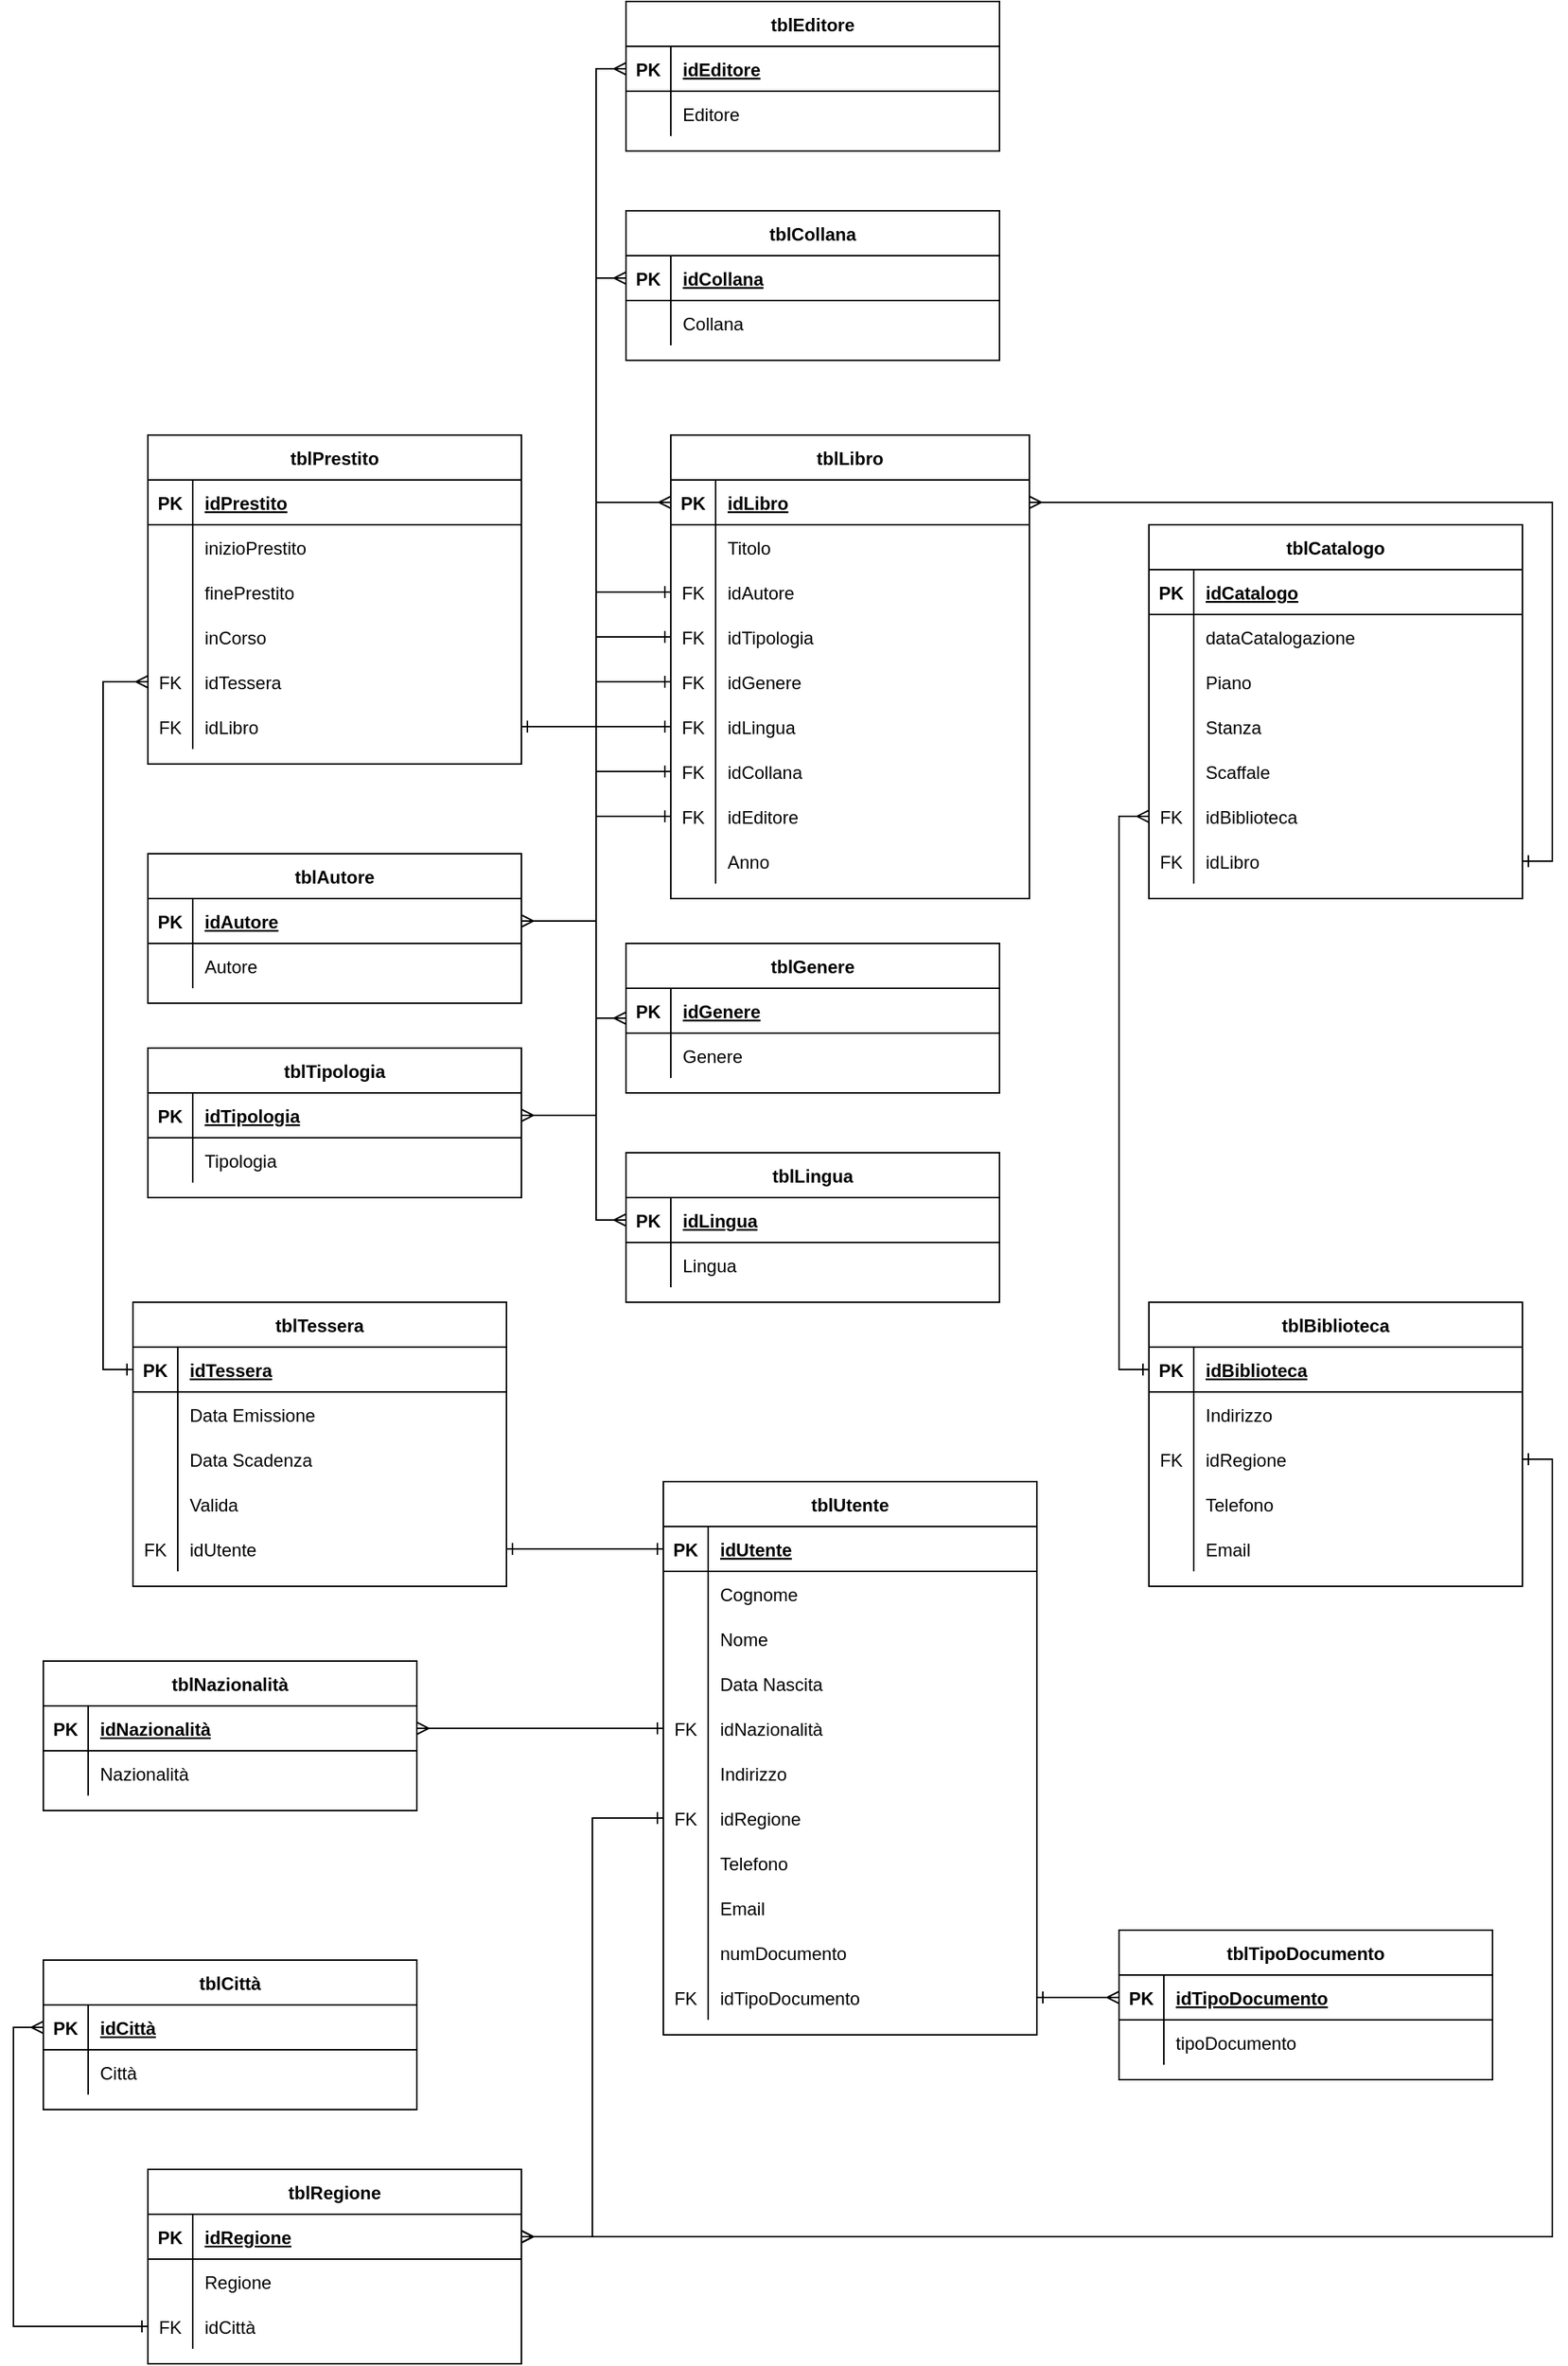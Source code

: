 <mxfile version="13.6.2" type="device"><diagram id="R2lEEEUBdFMjLlhIrx00" name="Page-1"><mxGraphModel dx="1038" dy="1716" grid="1" gridSize="10" guides="1" tooltips="1" connect="1" arrows="1" fold="1" page="1" pageScale="1" pageWidth="850" pageHeight="1100" math="0" shadow="0" extFonts="Permanent Marker^https://fonts.googleapis.com/css?family=Permanent+Marker"><root><mxCell id="0"/><mxCell id="1" parent="0"/><mxCell id="vwri_eEGu7P3ZnnUwrRa-103" style="edgeStyle=orthogonalEdgeStyle;rounded=0;orthogonalLoop=1;jettySize=auto;html=1;exitX=1;exitY=0.5;exitDx=0;exitDy=0;entryX=1;entryY=0.5;entryDx=0;entryDy=0;endArrow=ERone;endFill=0;startArrow=ERmany;startFill=0;" parent="1" source="C-vyLk0tnHw3VtMMgP7b-14" target="vwri_eEGu7P3ZnnUwrRa-104" edge="1"><mxGeometry relative="1" as="geometry"><mxPoint x="440" y="450" as="targetPoint"/></mxGeometry></mxCell><mxCell id="vwri_eEGu7P3ZnnUwrRa-111" style="edgeStyle=orthogonalEdgeStyle;rounded=0;orthogonalLoop=1;jettySize=auto;html=1;exitX=0;exitY=0.5;exitDx=0;exitDy=0;entryX=0;entryY=0.5;entryDx=0;entryDy=0;startArrow=ERone;startFill=0;endArrow=ERmany;endFill=0;" parent="1" source="vwri_eEGu7P3ZnnUwrRa-9" target="vwri_eEGu7P3ZnnUwrRa-108" edge="1"><mxGeometry relative="1" as="geometry"/></mxCell><mxCell id="vwri_eEGu7P3ZnnUwrRa-115" style="edgeStyle=orthogonalEdgeStyle;rounded=0;orthogonalLoop=1;jettySize=auto;html=1;entryX=0;entryY=0.5;entryDx=0;entryDy=0;startArrow=ERmany;startFill=0;endArrow=ERone;endFill=0;" parent="1" source="vwri_eEGu7P3ZnnUwrRa-112" target="C-vyLk0tnHw3VtMMgP7b-3" edge="1"><mxGeometry relative="1" as="geometry"/></mxCell><mxCell id="vwri_eEGu7P3ZnnUwrRa-119" style="edgeStyle=orthogonalEdgeStyle;rounded=0;orthogonalLoop=1;jettySize=auto;html=1;entryX=1;entryY=0.5;entryDx=0;entryDy=0;startArrow=ERone;startFill=0;endArrow=ERone;endFill=0;" parent="1" source="C-vyLk0tnHw3VtMMgP7b-24" target="vwri_eEGu7P3ZnnUwrRa-116" edge="1"><mxGeometry relative="1" as="geometry"/></mxCell><mxCell id="vwri_eEGu7P3ZnnUwrRa-1" value="tblPrestito" style="shape=table;startSize=30;container=1;collapsible=1;childLayout=tableLayout;fixedRows=1;rowLines=0;fontStyle=1;align=center;resizeLast=1;" parent="1" vertex="1"><mxGeometry x="120" y="40" width="250" height="220" as="geometry"/></mxCell><mxCell id="vwri_eEGu7P3ZnnUwrRa-2" value="" style="shape=partialRectangle;collapsible=0;dropTarget=0;pointerEvents=0;fillColor=none;points=[[0,0.5],[1,0.5]];portConstraint=eastwest;top=0;left=0;right=0;bottom=1;" parent="vwri_eEGu7P3ZnnUwrRa-1" vertex="1"><mxGeometry y="30" width="250" height="30" as="geometry"/></mxCell><mxCell id="vwri_eEGu7P3ZnnUwrRa-3" value="PK" style="shape=partialRectangle;overflow=hidden;connectable=0;fillColor=none;top=0;left=0;bottom=0;right=0;fontStyle=1;" parent="vwri_eEGu7P3ZnnUwrRa-2" vertex="1"><mxGeometry width="30" height="30" as="geometry"/></mxCell><mxCell id="vwri_eEGu7P3ZnnUwrRa-4" value="idPrestito" style="shape=partialRectangle;overflow=hidden;connectable=0;fillColor=none;top=0;left=0;bottom=0;right=0;align=left;spacingLeft=6;fontStyle=5;" parent="vwri_eEGu7P3ZnnUwrRa-2" vertex="1"><mxGeometry x="30" width="220" height="30" as="geometry"/></mxCell><mxCell id="vwri_eEGu7P3ZnnUwrRa-5" value="" style="shape=partialRectangle;collapsible=0;dropTarget=0;pointerEvents=0;fillColor=none;points=[[0,0.5],[1,0.5]];portConstraint=eastwest;top=0;left=0;right=0;bottom=0;" parent="vwri_eEGu7P3ZnnUwrRa-1" vertex="1"><mxGeometry y="60" width="250" height="30" as="geometry"/></mxCell><mxCell id="vwri_eEGu7P3ZnnUwrRa-6" value="" style="shape=partialRectangle;overflow=hidden;connectable=0;fillColor=none;top=0;left=0;bottom=0;right=0;" parent="vwri_eEGu7P3ZnnUwrRa-5" vertex="1"><mxGeometry width="30" height="30" as="geometry"/></mxCell><mxCell id="vwri_eEGu7P3ZnnUwrRa-7" value="inizioPrestito" style="shape=partialRectangle;overflow=hidden;connectable=0;fillColor=none;top=0;left=0;bottom=0;right=0;align=left;spacingLeft=6;" parent="vwri_eEGu7P3ZnnUwrRa-5" vertex="1"><mxGeometry x="30" width="220" height="30" as="geometry"/></mxCell><mxCell id="vwri_eEGu7P3ZnnUwrRa-85" style="shape=partialRectangle;collapsible=0;dropTarget=0;pointerEvents=0;fillColor=none;points=[[0,0.5],[1,0.5]];portConstraint=eastwest;top=0;left=0;right=0;bottom=0;" parent="vwri_eEGu7P3ZnnUwrRa-1" vertex="1"><mxGeometry y="90" width="250" height="30" as="geometry"/></mxCell><mxCell id="vwri_eEGu7P3ZnnUwrRa-86" style="shape=partialRectangle;overflow=hidden;connectable=0;fillColor=none;top=0;left=0;bottom=0;right=0;" parent="vwri_eEGu7P3ZnnUwrRa-85" vertex="1"><mxGeometry width="30" height="30" as="geometry"/></mxCell><mxCell id="vwri_eEGu7P3ZnnUwrRa-87" value="finePrestito" style="shape=partialRectangle;overflow=hidden;connectable=0;fillColor=none;top=0;left=0;bottom=0;right=0;align=left;spacingLeft=6;" parent="vwri_eEGu7P3ZnnUwrRa-85" vertex="1"><mxGeometry x="30" width="220" height="30" as="geometry"/></mxCell><mxCell id="fP0OtTiSovtSpiMvDQhT-1" style="shape=partialRectangle;collapsible=0;dropTarget=0;pointerEvents=0;fillColor=none;points=[[0,0.5],[1,0.5]];portConstraint=eastwest;top=0;left=0;right=0;bottom=0;" parent="vwri_eEGu7P3ZnnUwrRa-1" vertex="1"><mxGeometry y="120" width="250" height="30" as="geometry"/></mxCell><mxCell id="fP0OtTiSovtSpiMvDQhT-2" style="shape=partialRectangle;overflow=hidden;connectable=0;fillColor=none;top=0;left=0;bottom=0;right=0;" parent="fP0OtTiSovtSpiMvDQhT-1" vertex="1"><mxGeometry width="30" height="30" as="geometry"/></mxCell><mxCell id="fP0OtTiSovtSpiMvDQhT-3" value="inCorso" style="shape=partialRectangle;overflow=hidden;connectable=0;fillColor=none;top=0;left=0;bottom=0;right=0;align=left;spacingLeft=6;" parent="fP0OtTiSovtSpiMvDQhT-1" vertex="1"><mxGeometry x="30" width="220" height="30" as="geometry"/></mxCell><mxCell id="vwri_eEGu7P3ZnnUwrRa-112" style="shape=partialRectangle;collapsible=0;dropTarget=0;pointerEvents=0;fillColor=none;points=[[0,0.5],[1,0.5]];portConstraint=eastwest;top=0;left=0;right=0;bottom=0;" parent="vwri_eEGu7P3ZnnUwrRa-1" vertex="1"><mxGeometry y="150" width="250" height="30" as="geometry"/></mxCell><mxCell id="vwri_eEGu7P3ZnnUwrRa-113" value="FK" style="shape=partialRectangle;overflow=hidden;connectable=0;fillColor=none;top=0;left=0;bottom=0;right=0;" parent="vwri_eEGu7P3ZnnUwrRa-112" vertex="1"><mxGeometry width="30" height="30" as="geometry"/></mxCell><mxCell id="vwri_eEGu7P3ZnnUwrRa-114" value="idTessera" style="shape=partialRectangle;overflow=hidden;connectable=0;fillColor=none;top=0;left=0;bottom=0;right=0;align=left;spacingLeft=6;" parent="vwri_eEGu7P3ZnnUwrRa-112" vertex="1"><mxGeometry x="30" width="220" height="30" as="geometry"/></mxCell><mxCell id="vwri_eEGu7P3ZnnUwrRa-88" style="shape=partialRectangle;collapsible=0;dropTarget=0;pointerEvents=0;fillColor=none;points=[[0,0.5],[1,0.5]];portConstraint=eastwest;top=0;left=0;right=0;bottom=0;" parent="vwri_eEGu7P3ZnnUwrRa-1" vertex="1"><mxGeometry y="180" width="250" height="30" as="geometry"/></mxCell><mxCell id="vwri_eEGu7P3ZnnUwrRa-89" value="FK" style="shape=partialRectangle;overflow=hidden;connectable=0;fillColor=none;top=0;left=0;bottom=0;right=0;" parent="vwri_eEGu7P3ZnnUwrRa-88" vertex="1"><mxGeometry width="30" height="30" as="geometry"/></mxCell><mxCell id="vwri_eEGu7P3ZnnUwrRa-90" value="idLibro" style="shape=partialRectangle;overflow=hidden;connectable=0;fillColor=none;top=0;left=0;bottom=0;right=0;align=left;spacingLeft=6;" parent="vwri_eEGu7P3ZnnUwrRa-88" vertex="1"><mxGeometry x="30" width="220" height="30" as="geometry"/></mxCell><mxCell id="fP0OtTiSovtSpiMvDQhT-7" style="edgeStyle=orthogonalEdgeStyle;rounded=0;orthogonalLoop=1;jettySize=auto;html=1;exitX=1;exitY=0.5;exitDx=0;exitDy=0;entryX=0;entryY=0.5;entryDx=0;entryDy=0;endArrow=ERmany;endFill=0;startArrow=ERone;startFill=0;" parent="1" source="vwri_eEGu7P3ZnnUwrRa-88" target="C-vyLk0tnHw3VtMMgP7b-14" edge="1"><mxGeometry relative="1" as="geometry"/></mxCell><mxCell id="C-vyLk0tnHw3VtMMgP7b-13" value="tblLibro" style="shape=table;startSize=30;container=1;collapsible=1;childLayout=tableLayout;fixedRows=1;rowLines=0;fontStyle=1;align=center;resizeLast=1;" parent="1" vertex="1"><mxGeometry x="470" y="40" width="240" height="310" as="geometry"/></mxCell><mxCell id="C-vyLk0tnHw3VtMMgP7b-14" value="" style="shape=partialRectangle;collapsible=0;dropTarget=0;pointerEvents=0;fillColor=none;points=[[0,0.5],[1,0.5]];portConstraint=eastwest;top=0;left=0;right=0;bottom=1;" parent="C-vyLk0tnHw3VtMMgP7b-13" vertex="1"><mxGeometry y="30" width="240" height="30" as="geometry"/></mxCell><mxCell id="C-vyLk0tnHw3VtMMgP7b-15" value="PK" style="shape=partialRectangle;overflow=hidden;connectable=0;fillColor=none;top=0;left=0;bottom=0;right=0;fontStyle=1;" parent="C-vyLk0tnHw3VtMMgP7b-14" vertex="1"><mxGeometry width="30" height="30" as="geometry"/></mxCell><mxCell id="C-vyLk0tnHw3VtMMgP7b-16" value="idLibro" style="shape=partialRectangle;overflow=hidden;connectable=0;fillColor=none;top=0;left=0;bottom=0;right=0;align=left;spacingLeft=6;fontStyle=5;" parent="C-vyLk0tnHw3VtMMgP7b-14" vertex="1"><mxGeometry x="30" width="210" height="30" as="geometry"/></mxCell><mxCell id="C-vyLk0tnHw3VtMMgP7b-17" value="" style="shape=partialRectangle;collapsible=0;dropTarget=0;pointerEvents=0;fillColor=none;points=[[0,0.5],[1,0.5]];portConstraint=eastwest;top=0;left=0;right=0;bottom=0;" parent="C-vyLk0tnHw3VtMMgP7b-13" vertex="1"><mxGeometry y="60" width="240" height="30" as="geometry"/></mxCell><mxCell id="C-vyLk0tnHw3VtMMgP7b-18" value="" style="shape=partialRectangle;overflow=hidden;connectable=0;fillColor=none;top=0;left=0;bottom=0;right=0;" parent="C-vyLk0tnHw3VtMMgP7b-17" vertex="1"><mxGeometry width="30" height="30" as="geometry"/></mxCell><mxCell id="C-vyLk0tnHw3VtMMgP7b-19" value="Titolo" style="shape=partialRectangle;overflow=hidden;connectable=0;fillColor=none;top=0;left=0;bottom=0;right=0;align=left;spacingLeft=6;" parent="C-vyLk0tnHw3VtMMgP7b-17" vertex="1"><mxGeometry x="30" width="210" height="30" as="geometry"/></mxCell><mxCell id="C-vyLk0tnHw3VtMMgP7b-20" value="" style="shape=partialRectangle;collapsible=0;dropTarget=0;pointerEvents=0;fillColor=none;points=[[0,0.5],[1,0.5]];portConstraint=eastwest;top=0;left=0;right=0;bottom=0;" parent="C-vyLk0tnHw3VtMMgP7b-13" vertex="1"><mxGeometry y="90" width="240" height="30" as="geometry"/></mxCell><mxCell id="C-vyLk0tnHw3VtMMgP7b-21" value="FK" style="shape=partialRectangle;overflow=hidden;connectable=0;fillColor=none;top=0;left=0;bottom=0;right=0;" parent="C-vyLk0tnHw3VtMMgP7b-20" vertex="1"><mxGeometry width="30" height="30" as="geometry"/></mxCell><mxCell id="C-vyLk0tnHw3VtMMgP7b-22" value="idAutore" style="shape=partialRectangle;overflow=hidden;connectable=0;fillColor=none;top=0;left=0;bottom=0;right=0;align=left;spacingLeft=6;" parent="C-vyLk0tnHw3VtMMgP7b-20" vertex="1"><mxGeometry x="30" width="210" height="30" as="geometry"/></mxCell><mxCell id="vwri_eEGu7P3ZnnUwrRa-76" style="shape=partialRectangle;collapsible=0;dropTarget=0;pointerEvents=0;fillColor=none;points=[[0,0.5],[1,0.5]];portConstraint=eastwest;top=0;left=0;right=0;bottom=0;" parent="C-vyLk0tnHw3VtMMgP7b-13" vertex="1"><mxGeometry y="120" width="240" height="30" as="geometry"/></mxCell><mxCell id="vwri_eEGu7P3ZnnUwrRa-77" value="FK" style="shape=partialRectangle;overflow=hidden;connectable=0;fillColor=none;top=0;left=0;bottom=0;right=0;" parent="vwri_eEGu7P3ZnnUwrRa-76" vertex="1"><mxGeometry width="30" height="30" as="geometry"/></mxCell><mxCell id="vwri_eEGu7P3ZnnUwrRa-78" value="idTipologia" style="shape=partialRectangle;overflow=hidden;connectable=0;fillColor=none;top=0;left=0;bottom=0;right=0;align=left;spacingLeft=6;" parent="vwri_eEGu7P3ZnnUwrRa-76" vertex="1"><mxGeometry x="30" width="210" height="30" as="geometry"/></mxCell><mxCell id="vwri_eEGu7P3ZnnUwrRa-70" style="shape=partialRectangle;collapsible=0;dropTarget=0;pointerEvents=0;fillColor=none;points=[[0,0.5],[1,0.5]];portConstraint=eastwest;top=0;left=0;right=0;bottom=0;" parent="C-vyLk0tnHw3VtMMgP7b-13" vertex="1"><mxGeometry y="150" width="240" height="30" as="geometry"/></mxCell><mxCell id="vwri_eEGu7P3ZnnUwrRa-71" value="FK" style="shape=partialRectangle;overflow=hidden;connectable=0;fillColor=none;top=0;left=0;bottom=0;right=0;" parent="vwri_eEGu7P3ZnnUwrRa-70" vertex="1"><mxGeometry width="30" height="30" as="geometry"/></mxCell><mxCell id="vwri_eEGu7P3ZnnUwrRa-72" value="idGenere" style="shape=partialRectangle;overflow=hidden;connectable=0;fillColor=none;top=0;left=0;bottom=0;right=0;align=left;spacingLeft=6;" parent="vwri_eEGu7P3ZnnUwrRa-70" vertex="1"><mxGeometry x="30" width="210" height="30" as="geometry"/></mxCell><mxCell id="vwri_eEGu7P3ZnnUwrRa-100" style="shape=partialRectangle;collapsible=0;dropTarget=0;pointerEvents=0;fillColor=none;points=[[0,0.5],[1,0.5]];portConstraint=eastwest;top=0;left=0;right=0;bottom=0;" parent="C-vyLk0tnHw3VtMMgP7b-13" vertex="1"><mxGeometry y="180" width="240" height="30" as="geometry"/></mxCell><mxCell id="vwri_eEGu7P3ZnnUwrRa-101" value="FK" style="shape=partialRectangle;overflow=hidden;connectable=0;fillColor=none;top=0;left=0;bottom=0;right=0;" parent="vwri_eEGu7P3ZnnUwrRa-100" vertex="1"><mxGeometry width="30" height="30" as="geometry"/></mxCell><mxCell id="vwri_eEGu7P3ZnnUwrRa-102" value="idLingua" style="shape=partialRectangle;overflow=hidden;connectable=0;fillColor=none;top=0;left=0;bottom=0;right=0;align=left;spacingLeft=6;" parent="vwri_eEGu7P3ZnnUwrRa-100" vertex="1"><mxGeometry x="30" width="210" height="30" as="geometry"/></mxCell><mxCell id="vwri_eEGu7P3ZnnUwrRa-82" style="shape=partialRectangle;collapsible=0;dropTarget=0;pointerEvents=0;fillColor=none;points=[[0,0.5],[1,0.5]];portConstraint=eastwest;top=0;left=0;right=0;bottom=0;" parent="C-vyLk0tnHw3VtMMgP7b-13" vertex="1"><mxGeometry y="210" width="240" height="30" as="geometry"/></mxCell><mxCell id="vwri_eEGu7P3ZnnUwrRa-83" value="FK" style="shape=partialRectangle;overflow=hidden;connectable=0;fillColor=none;top=0;left=0;bottom=0;right=0;" parent="vwri_eEGu7P3ZnnUwrRa-82" vertex="1"><mxGeometry width="30" height="30" as="geometry"/></mxCell><mxCell id="vwri_eEGu7P3ZnnUwrRa-84" value="idCollana" style="shape=partialRectangle;overflow=hidden;connectable=0;fillColor=none;top=0;left=0;bottom=0;right=0;align=left;spacingLeft=6;" parent="vwri_eEGu7P3ZnnUwrRa-82" vertex="1"><mxGeometry x="30" width="210" height="30" as="geometry"/></mxCell><mxCell id="vwri_eEGu7P3ZnnUwrRa-79" style="shape=partialRectangle;collapsible=0;dropTarget=0;pointerEvents=0;fillColor=none;points=[[0,0.5],[1,0.5]];portConstraint=eastwest;top=0;left=0;right=0;bottom=0;" parent="C-vyLk0tnHw3VtMMgP7b-13" vertex="1"><mxGeometry y="240" width="240" height="30" as="geometry"/></mxCell><mxCell id="vwri_eEGu7P3ZnnUwrRa-80" value="FK" style="shape=partialRectangle;overflow=hidden;connectable=0;fillColor=none;top=0;left=0;bottom=0;right=0;" parent="vwri_eEGu7P3ZnnUwrRa-79" vertex="1"><mxGeometry width="30" height="30" as="geometry"/></mxCell><mxCell id="vwri_eEGu7P3ZnnUwrRa-81" value="idEditore" style="shape=partialRectangle;overflow=hidden;connectable=0;fillColor=none;top=0;left=0;bottom=0;right=0;align=left;spacingLeft=6;" parent="vwri_eEGu7P3ZnnUwrRa-79" vertex="1"><mxGeometry x="30" width="210" height="30" as="geometry"/></mxCell><mxCell id="vwri_eEGu7P3ZnnUwrRa-73" style="shape=partialRectangle;collapsible=0;dropTarget=0;pointerEvents=0;fillColor=none;points=[[0,0.5],[1,0.5]];portConstraint=eastwest;top=0;left=0;right=0;bottom=0;" parent="C-vyLk0tnHw3VtMMgP7b-13" vertex="1"><mxGeometry y="270" width="240" height="30" as="geometry"/></mxCell><mxCell id="vwri_eEGu7P3ZnnUwrRa-74" style="shape=partialRectangle;overflow=hidden;connectable=0;fillColor=none;top=0;left=0;bottom=0;right=0;" parent="vwri_eEGu7P3ZnnUwrRa-73" vertex="1"><mxGeometry width="30" height="30" as="geometry"/></mxCell><mxCell id="vwri_eEGu7P3ZnnUwrRa-75" value="Anno" style="shape=partialRectangle;overflow=hidden;connectable=0;fillColor=none;top=0;left=0;bottom=0;right=0;align=left;spacingLeft=6;" parent="vwri_eEGu7P3ZnnUwrRa-73" vertex="1"><mxGeometry x="30" width="210" height="30" as="geometry"/></mxCell><mxCell id="vwri_eEGu7P3ZnnUwrRa-15" value="tblCatalogo" style="shape=table;startSize=30;container=1;collapsible=1;childLayout=tableLayout;fixedRows=1;rowLines=0;fontStyle=1;align=center;resizeLast=1;" parent="1" vertex="1"><mxGeometry x="790" y="100" width="250" height="250" as="geometry"/></mxCell><mxCell id="vwri_eEGu7P3ZnnUwrRa-16" value="" style="shape=partialRectangle;collapsible=0;dropTarget=0;pointerEvents=0;fillColor=none;points=[[0,0.5],[1,0.5]];portConstraint=eastwest;top=0;left=0;right=0;bottom=1;" parent="vwri_eEGu7P3ZnnUwrRa-15" vertex="1"><mxGeometry y="30" width="250" height="30" as="geometry"/></mxCell><mxCell id="vwri_eEGu7P3ZnnUwrRa-17" value="PK" style="shape=partialRectangle;overflow=hidden;connectable=0;fillColor=none;top=0;left=0;bottom=0;right=0;fontStyle=1;" parent="vwri_eEGu7P3ZnnUwrRa-16" vertex="1"><mxGeometry width="30" height="30" as="geometry"/></mxCell><mxCell id="vwri_eEGu7P3ZnnUwrRa-18" value="idCatalogo" style="shape=partialRectangle;overflow=hidden;connectable=0;fillColor=none;top=0;left=0;bottom=0;right=0;align=left;spacingLeft=6;fontStyle=5;" parent="vwri_eEGu7P3ZnnUwrRa-16" vertex="1"><mxGeometry x="30" width="220" height="30" as="geometry"/></mxCell><mxCell id="vwri_eEGu7P3ZnnUwrRa-19" value="" style="shape=partialRectangle;collapsible=0;dropTarget=0;pointerEvents=0;fillColor=none;points=[[0,0.5],[1,0.5]];portConstraint=eastwest;top=0;left=0;right=0;bottom=0;" parent="vwri_eEGu7P3ZnnUwrRa-15" vertex="1"><mxGeometry y="60" width="250" height="30" as="geometry"/></mxCell><mxCell id="vwri_eEGu7P3ZnnUwrRa-20" value="" style="shape=partialRectangle;overflow=hidden;connectable=0;fillColor=none;top=0;left=0;bottom=0;right=0;" parent="vwri_eEGu7P3ZnnUwrRa-19" vertex="1"><mxGeometry width="30" height="30" as="geometry"/></mxCell><mxCell id="vwri_eEGu7P3ZnnUwrRa-21" value="dataCatalogazione" style="shape=partialRectangle;overflow=hidden;connectable=0;fillColor=none;top=0;left=0;bottom=0;right=0;align=left;spacingLeft=6;" parent="vwri_eEGu7P3ZnnUwrRa-19" vertex="1"><mxGeometry x="30" width="220" height="30" as="geometry"/></mxCell><mxCell id="vwri_eEGu7P3ZnnUwrRa-91" style="shape=partialRectangle;collapsible=0;dropTarget=0;pointerEvents=0;fillColor=none;points=[[0,0.5],[1,0.5]];portConstraint=eastwest;top=0;left=0;right=0;bottom=0;" parent="vwri_eEGu7P3ZnnUwrRa-15" vertex="1"><mxGeometry y="90" width="250" height="30" as="geometry"/></mxCell><mxCell id="vwri_eEGu7P3ZnnUwrRa-92" style="shape=partialRectangle;overflow=hidden;connectable=0;fillColor=none;top=0;left=0;bottom=0;right=0;" parent="vwri_eEGu7P3ZnnUwrRa-91" vertex="1"><mxGeometry width="30" height="30" as="geometry"/></mxCell><mxCell id="vwri_eEGu7P3ZnnUwrRa-93" value="Piano" style="shape=partialRectangle;overflow=hidden;connectable=0;fillColor=none;top=0;left=0;bottom=0;right=0;align=left;spacingLeft=6;" parent="vwri_eEGu7P3ZnnUwrRa-91" vertex="1"><mxGeometry x="30" width="220" height="30" as="geometry"/></mxCell><mxCell id="vwri_eEGu7P3ZnnUwrRa-94" style="shape=partialRectangle;collapsible=0;dropTarget=0;pointerEvents=0;fillColor=none;points=[[0,0.5],[1,0.5]];portConstraint=eastwest;top=0;left=0;right=0;bottom=0;" parent="vwri_eEGu7P3ZnnUwrRa-15" vertex="1"><mxGeometry y="120" width="250" height="30" as="geometry"/></mxCell><mxCell id="vwri_eEGu7P3ZnnUwrRa-95" style="shape=partialRectangle;overflow=hidden;connectable=0;fillColor=none;top=0;left=0;bottom=0;right=0;" parent="vwri_eEGu7P3ZnnUwrRa-94" vertex="1"><mxGeometry width="30" height="30" as="geometry"/></mxCell><mxCell id="vwri_eEGu7P3ZnnUwrRa-96" value="Stanza" style="shape=partialRectangle;overflow=hidden;connectable=0;fillColor=none;top=0;left=0;bottom=0;right=0;align=left;spacingLeft=6;" parent="vwri_eEGu7P3ZnnUwrRa-94" vertex="1"><mxGeometry x="30" width="220" height="30" as="geometry"/></mxCell><mxCell id="vwri_eEGu7P3ZnnUwrRa-97" style="shape=partialRectangle;collapsible=0;dropTarget=0;pointerEvents=0;fillColor=none;points=[[0,0.5],[1,0.5]];portConstraint=eastwest;top=0;left=0;right=0;bottom=0;" parent="vwri_eEGu7P3ZnnUwrRa-15" vertex="1"><mxGeometry y="150" width="250" height="30" as="geometry"/></mxCell><mxCell id="vwri_eEGu7P3ZnnUwrRa-98" style="shape=partialRectangle;overflow=hidden;connectable=0;fillColor=none;top=0;left=0;bottom=0;right=0;" parent="vwri_eEGu7P3ZnnUwrRa-97" vertex="1"><mxGeometry width="30" height="30" as="geometry"/></mxCell><mxCell id="vwri_eEGu7P3ZnnUwrRa-99" value="Scaffale" style="shape=partialRectangle;overflow=hidden;connectable=0;fillColor=none;top=0;left=0;bottom=0;right=0;align=left;spacingLeft=6;" parent="vwri_eEGu7P3ZnnUwrRa-97" vertex="1"><mxGeometry x="30" width="220" height="30" as="geometry"/></mxCell><mxCell id="vwri_eEGu7P3ZnnUwrRa-108" style="shape=partialRectangle;collapsible=0;dropTarget=0;pointerEvents=0;fillColor=none;points=[[0,0.5],[1,0.5]];portConstraint=eastwest;top=0;left=0;right=0;bottom=0;" parent="vwri_eEGu7P3ZnnUwrRa-15" vertex="1"><mxGeometry y="180" width="250" height="30" as="geometry"/></mxCell><mxCell id="vwri_eEGu7P3ZnnUwrRa-109" value="FK" style="shape=partialRectangle;overflow=hidden;connectable=0;fillColor=none;top=0;left=0;bottom=0;right=0;" parent="vwri_eEGu7P3ZnnUwrRa-108" vertex="1"><mxGeometry width="30" height="30" as="geometry"/></mxCell><mxCell id="vwri_eEGu7P3ZnnUwrRa-110" value="idBiblioteca" style="shape=partialRectangle;overflow=hidden;connectable=0;fillColor=none;top=0;left=0;bottom=0;right=0;align=left;spacingLeft=6;" parent="vwri_eEGu7P3ZnnUwrRa-108" vertex="1"><mxGeometry x="30" width="220" height="30" as="geometry"/></mxCell><mxCell id="vwri_eEGu7P3ZnnUwrRa-104" style="shape=partialRectangle;collapsible=0;dropTarget=0;pointerEvents=0;fillColor=none;points=[[0,0.5],[1,0.5]];portConstraint=eastwest;top=0;left=0;right=0;bottom=0;" parent="vwri_eEGu7P3ZnnUwrRa-15" vertex="1"><mxGeometry y="210" width="250" height="30" as="geometry"/></mxCell><mxCell id="vwri_eEGu7P3ZnnUwrRa-105" value="FK" style="shape=partialRectangle;overflow=hidden;connectable=0;fillColor=none;top=0;left=0;bottom=0;right=0;" parent="vwri_eEGu7P3ZnnUwrRa-104" vertex="1"><mxGeometry width="30" height="30" as="geometry"/></mxCell><mxCell id="vwri_eEGu7P3ZnnUwrRa-106" value="idLibro" style="shape=partialRectangle;overflow=hidden;connectable=0;fillColor=none;top=0;left=0;bottom=0;right=0;align=left;spacingLeft=6;" parent="vwri_eEGu7P3ZnnUwrRa-104" vertex="1"><mxGeometry x="30" width="220" height="30" as="geometry"/></mxCell><mxCell id="XM2tI0BEGk-Hl-gHGHb5-20" style="edgeStyle=orthogonalEdgeStyle;rounded=0;orthogonalLoop=1;jettySize=auto;html=1;exitX=0;exitY=0.5;exitDx=0;exitDy=0;entryX=1;entryY=0.5;entryDx=0;entryDy=0;startArrow=ERone;startFill=0;endArrow=ERmany;endFill=0;" edge="1" parent="1" source="vwri_eEGu7P3ZnnUwrRa-28" target="XM2tI0BEGk-Hl-gHGHb5-2"><mxGeometry relative="1" as="geometry"/></mxCell><mxCell id="XM2tI0BEGk-Hl-gHGHb5-43" style="edgeStyle=orthogonalEdgeStyle;rounded=0;orthogonalLoop=1;jettySize=auto;html=1;exitX=1;exitY=0.5;exitDx=0;exitDy=0;startArrow=ERmany;startFill=0;endArrow=ERone;endFill=0;" edge="1" parent="1" source="XM2tI0BEGk-Hl-gHGHb5-37" target="vwri_eEGu7P3ZnnUwrRa-49"><mxGeometry relative="1" as="geometry"><mxPoint x="465" y="995" as="targetPoint"/></mxGeometry></mxCell><mxCell id="XM2tI0BEGk-Hl-gHGHb5-44" style="edgeStyle=orthogonalEdgeStyle;rounded=0;orthogonalLoop=1;jettySize=auto;html=1;exitX=1;exitY=0.5;exitDx=0;exitDy=0;startArrow=ERone;startFill=0;endArrow=ERmany;endFill=0;entryX=0;entryY=0.5;entryDx=0;entryDy=0;" edge="1" parent="1" source="vwri_eEGu7P3ZnnUwrRa-34" target="XM2tI0BEGk-Hl-gHGHb5-46"><mxGeometry relative="1" as="geometry"><mxPoint x="830" y="1180" as="targetPoint"/></mxGeometry></mxCell><mxCell id="XM2tI0BEGk-Hl-gHGHb5-85" value="tblCollana" style="shape=table;startSize=30;container=1;collapsible=1;childLayout=tableLayout;fixedRows=1;rowLines=0;fontStyle=1;align=center;resizeLast=1;" vertex="1" parent="1"><mxGeometry x="440" y="-110" width="250" height="100" as="geometry"/></mxCell><mxCell id="XM2tI0BEGk-Hl-gHGHb5-86" value="" style="shape=partialRectangle;collapsible=0;dropTarget=0;pointerEvents=0;fillColor=none;points=[[0,0.5],[1,0.5]];portConstraint=eastwest;top=0;left=0;right=0;bottom=1;" vertex="1" parent="XM2tI0BEGk-Hl-gHGHb5-85"><mxGeometry y="30" width="250" height="30" as="geometry"/></mxCell><mxCell id="XM2tI0BEGk-Hl-gHGHb5-87" value="PK" style="shape=partialRectangle;overflow=hidden;connectable=0;fillColor=none;top=0;left=0;bottom=0;right=0;fontStyle=1;" vertex="1" parent="XM2tI0BEGk-Hl-gHGHb5-86"><mxGeometry width="30" height="30" as="geometry"/></mxCell><mxCell id="XM2tI0BEGk-Hl-gHGHb5-88" value="idCollana" style="shape=partialRectangle;overflow=hidden;connectable=0;fillColor=none;top=0;left=0;bottom=0;right=0;align=left;spacingLeft=6;fontStyle=5;" vertex="1" parent="XM2tI0BEGk-Hl-gHGHb5-86"><mxGeometry x="30" width="220" height="30" as="geometry"/></mxCell><mxCell id="XM2tI0BEGk-Hl-gHGHb5-89" value="" style="shape=partialRectangle;collapsible=0;dropTarget=0;pointerEvents=0;fillColor=none;points=[[0,0.5],[1,0.5]];portConstraint=eastwest;top=0;left=0;right=0;bottom=0;" vertex="1" parent="XM2tI0BEGk-Hl-gHGHb5-85"><mxGeometry y="60" width="250" height="30" as="geometry"/></mxCell><mxCell id="XM2tI0BEGk-Hl-gHGHb5-90" value="" style="shape=partialRectangle;overflow=hidden;connectable=0;fillColor=none;top=0;left=0;bottom=0;right=0;" vertex="1" parent="XM2tI0BEGk-Hl-gHGHb5-89"><mxGeometry width="30" height="30" as="geometry"/></mxCell><mxCell id="XM2tI0BEGk-Hl-gHGHb5-91" value="Collana" style="shape=partialRectangle;overflow=hidden;connectable=0;fillColor=none;top=0;left=0;bottom=0;right=0;align=left;spacingLeft=6;" vertex="1" parent="XM2tI0BEGk-Hl-gHGHb5-89"><mxGeometry x="30" width="220" height="30" as="geometry"/></mxCell><mxCell id="vwri_eEGu7P3ZnnUwrRa-8" value="tblBiblioteca" style="shape=table;startSize=30;container=1;collapsible=1;childLayout=tableLayout;fixedRows=1;rowLines=0;fontStyle=1;align=center;resizeLast=1;" parent="1" vertex="1"><mxGeometry x="790" y="620" width="250" height="190" as="geometry"/></mxCell><mxCell id="vwri_eEGu7P3ZnnUwrRa-9" value="" style="shape=partialRectangle;collapsible=0;dropTarget=0;pointerEvents=0;fillColor=none;points=[[0,0.5],[1,0.5]];portConstraint=eastwest;top=0;left=0;right=0;bottom=1;" parent="vwri_eEGu7P3ZnnUwrRa-8" vertex="1"><mxGeometry y="30" width="250" height="30" as="geometry"/></mxCell><mxCell id="vwri_eEGu7P3ZnnUwrRa-10" value="PK" style="shape=partialRectangle;overflow=hidden;connectable=0;fillColor=none;top=0;left=0;bottom=0;right=0;fontStyle=1;" parent="vwri_eEGu7P3ZnnUwrRa-9" vertex="1"><mxGeometry width="30" height="30" as="geometry"/></mxCell><mxCell id="vwri_eEGu7P3ZnnUwrRa-11" value="idBiblioteca" style="shape=partialRectangle;overflow=hidden;connectable=0;fillColor=none;top=0;left=0;bottom=0;right=0;align=left;spacingLeft=6;fontStyle=5;" parent="vwri_eEGu7P3ZnnUwrRa-9" vertex="1"><mxGeometry x="30" width="220" height="30" as="geometry"/></mxCell><mxCell id="vwri_eEGu7P3ZnnUwrRa-12" value="" style="shape=partialRectangle;collapsible=0;dropTarget=0;pointerEvents=0;fillColor=none;points=[[0,0.5],[1,0.5]];portConstraint=eastwest;top=0;left=0;right=0;bottom=0;" parent="vwri_eEGu7P3ZnnUwrRa-8" vertex="1"><mxGeometry y="60" width="250" height="30" as="geometry"/></mxCell><mxCell id="vwri_eEGu7P3ZnnUwrRa-13" value="" style="shape=partialRectangle;overflow=hidden;connectable=0;fillColor=none;top=0;left=0;bottom=0;right=0;" parent="vwri_eEGu7P3ZnnUwrRa-12" vertex="1"><mxGeometry width="30" height="30" as="geometry"/></mxCell><mxCell id="vwri_eEGu7P3ZnnUwrRa-14" value="Indirizzo" style="shape=partialRectangle;overflow=hidden;connectable=0;fillColor=none;top=0;left=0;bottom=0;right=0;align=left;spacingLeft=6;" parent="vwri_eEGu7P3ZnnUwrRa-12" vertex="1"><mxGeometry x="30" width="220" height="30" as="geometry"/></mxCell><mxCell id="vwri_eEGu7P3ZnnUwrRa-52" style="shape=partialRectangle;collapsible=0;dropTarget=0;pointerEvents=0;fillColor=none;points=[[0,0.5],[1,0.5]];portConstraint=eastwest;top=0;left=0;right=0;bottom=0;" parent="vwri_eEGu7P3ZnnUwrRa-8" vertex="1"><mxGeometry y="90" width="250" height="30" as="geometry"/></mxCell><mxCell id="vwri_eEGu7P3ZnnUwrRa-53" value="FK" style="shape=partialRectangle;overflow=hidden;connectable=0;fillColor=none;top=0;left=0;bottom=0;right=0;" parent="vwri_eEGu7P3ZnnUwrRa-52" vertex="1"><mxGeometry width="30" height="30" as="geometry"/></mxCell><mxCell id="vwri_eEGu7P3ZnnUwrRa-54" value="idRegione" style="shape=partialRectangle;overflow=hidden;connectable=0;fillColor=none;top=0;left=0;bottom=0;right=0;align=left;spacingLeft=6;" parent="vwri_eEGu7P3ZnnUwrRa-52" vertex="1"><mxGeometry x="30" width="220" height="30" as="geometry"/></mxCell><mxCell id="vwri_eEGu7P3ZnnUwrRa-64" style="shape=partialRectangle;collapsible=0;dropTarget=0;pointerEvents=0;fillColor=none;points=[[0,0.5],[1,0.5]];portConstraint=eastwest;top=0;left=0;right=0;bottom=0;" parent="vwri_eEGu7P3ZnnUwrRa-8" vertex="1"><mxGeometry y="120" width="250" height="30" as="geometry"/></mxCell><mxCell id="vwri_eEGu7P3ZnnUwrRa-65" style="shape=partialRectangle;overflow=hidden;connectable=0;fillColor=none;top=0;left=0;bottom=0;right=0;" parent="vwri_eEGu7P3ZnnUwrRa-64" vertex="1"><mxGeometry width="30" height="30" as="geometry"/></mxCell><mxCell id="vwri_eEGu7P3ZnnUwrRa-66" value="Telefono" style="shape=partialRectangle;overflow=hidden;connectable=0;fillColor=none;top=0;left=0;bottom=0;right=0;align=left;spacingLeft=6;" parent="vwri_eEGu7P3ZnnUwrRa-64" vertex="1"><mxGeometry x="30" width="220" height="30" as="geometry"/></mxCell><mxCell id="vwri_eEGu7P3ZnnUwrRa-61" style="shape=partialRectangle;collapsible=0;dropTarget=0;pointerEvents=0;fillColor=none;points=[[0,0.5],[1,0.5]];portConstraint=eastwest;top=0;left=0;right=0;bottom=0;" parent="vwri_eEGu7P3ZnnUwrRa-8" vertex="1"><mxGeometry y="150" width="250" height="30" as="geometry"/></mxCell><mxCell id="vwri_eEGu7P3ZnnUwrRa-62" style="shape=partialRectangle;overflow=hidden;connectable=0;fillColor=none;top=0;left=0;bottom=0;right=0;" parent="vwri_eEGu7P3ZnnUwrRa-61" vertex="1"><mxGeometry width="30" height="30" as="geometry"/></mxCell><mxCell id="vwri_eEGu7P3ZnnUwrRa-63" value="Email" style="shape=partialRectangle;overflow=hidden;connectable=0;fillColor=none;top=0;left=0;bottom=0;right=0;align=left;spacingLeft=6;" parent="vwri_eEGu7P3ZnnUwrRa-61" vertex="1"><mxGeometry x="30" width="220" height="30" as="geometry"/></mxCell><mxCell id="C-vyLk0tnHw3VtMMgP7b-2" value="tblTessera" style="shape=table;startSize=30;container=1;collapsible=1;childLayout=tableLayout;fixedRows=1;rowLines=0;fontStyle=1;align=center;resizeLast=1;" parent="1" vertex="1"><mxGeometry x="110" y="620" width="250" height="190" as="geometry"/></mxCell><mxCell id="C-vyLk0tnHw3VtMMgP7b-3" value="" style="shape=partialRectangle;collapsible=0;dropTarget=0;pointerEvents=0;fillColor=none;points=[[0,0.5],[1,0.5]];portConstraint=eastwest;top=0;left=0;right=0;bottom=1;" parent="C-vyLk0tnHw3VtMMgP7b-2" vertex="1"><mxGeometry y="30" width="250" height="30" as="geometry"/></mxCell><mxCell id="C-vyLk0tnHw3VtMMgP7b-4" value="PK" style="shape=partialRectangle;overflow=hidden;connectable=0;fillColor=none;top=0;left=0;bottom=0;right=0;fontStyle=1;" parent="C-vyLk0tnHw3VtMMgP7b-3" vertex="1"><mxGeometry width="30" height="30" as="geometry"/></mxCell><mxCell id="C-vyLk0tnHw3VtMMgP7b-5" value="idTessera" style="shape=partialRectangle;overflow=hidden;connectable=0;fillColor=none;top=0;left=0;bottom=0;right=0;align=left;spacingLeft=6;fontStyle=5;" parent="C-vyLk0tnHw3VtMMgP7b-3" vertex="1"><mxGeometry x="30" width="220" height="30" as="geometry"/></mxCell><mxCell id="C-vyLk0tnHw3VtMMgP7b-6" value="" style="shape=partialRectangle;collapsible=0;dropTarget=0;pointerEvents=0;fillColor=none;points=[[0,0.5],[1,0.5]];portConstraint=eastwest;top=0;left=0;right=0;bottom=0;" parent="C-vyLk0tnHw3VtMMgP7b-2" vertex="1"><mxGeometry y="60" width="250" height="30" as="geometry"/></mxCell><mxCell id="C-vyLk0tnHw3VtMMgP7b-7" value="" style="shape=partialRectangle;overflow=hidden;connectable=0;fillColor=none;top=0;left=0;bottom=0;right=0;" parent="C-vyLk0tnHw3VtMMgP7b-6" vertex="1"><mxGeometry width="30" height="30" as="geometry"/></mxCell><mxCell id="C-vyLk0tnHw3VtMMgP7b-8" value="Data Emissione" style="shape=partialRectangle;overflow=hidden;connectable=0;fillColor=none;top=0;left=0;bottom=0;right=0;align=left;spacingLeft=6;" parent="C-vyLk0tnHw3VtMMgP7b-6" vertex="1"><mxGeometry x="30" width="220" height="30" as="geometry"/></mxCell><mxCell id="C-vyLk0tnHw3VtMMgP7b-9" value="" style="shape=partialRectangle;collapsible=0;dropTarget=0;pointerEvents=0;fillColor=none;points=[[0,0.5],[1,0.5]];portConstraint=eastwest;top=0;left=0;right=0;bottom=0;" parent="C-vyLk0tnHw3VtMMgP7b-2" vertex="1"><mxGeometry y="90" width="250" height="30" as="geometry"/></mxCell><mxCell id="C-vyLk0tnHw3VtMMgP7b-10" value="" style="shape=partialRectangle;overflow=hidden;connectable=0;fillColor=none;top=0;left=0;bottom=0;right=0;" parent="C-vyLk0tnHw3VtMMgP7b-9" vertex="1"><mxGeometry width="30" height="30" as="geometry"/></mxCell><mxCell id="C-vyLk0tnHw3VtMMgP7b-11" value="Data Scadenza" style="shape=partialRectangle;overflow=hidden;connectable=0;fillColor=none;top=0;left=0;bottom=0;right=0;align=left;spacingLeft=6;" parent="C-vyLk0tnHw3VtMMgP7b-9" vertex="1"><mxGeometry x="30" width="220" height="30" as="geometry"/></mxCell><mxCell id="fP0OtTiSovtSpiMvDQhT-8" style="shape=partialRectangle;collapsible=0;dropTarget=0;pointerEvents=0;fillColor=none;points=[[0,0.5],[1,0.5]];portConstraint=eastwest;top=0;left=0;right=0;bottom=0;" parent="C-vyLk0tnHw3VtMMgP7b-2" vertex="1"><mxGeometry y="120" width="250" height="30" as="geometry"/></mxCell><mxCell id="fP0OtTiSovtSpiMvDQhT-9" style="shape=partialRectangle;overflow=hidden;connectable=0;fillColor=none;top=0;left=0;bottom=0;right=0;" parent="fP0OtTiSovtSpiMvDQhT-8" vertex="1"><mxGeometry width="30" height="30" as="geometry"/></mxCell><mxCell id="fP0OtTiSovtSpiMvDQhT-10" value="Valida" style="shape=partialRectangle;overflow=hidden;connectable=0;fillColor=none;top=0;left=0;bottom=0;right=0;align=left;spacingLeft=6;" parent="fP0OtTiSovtSpiMvDQhT-8" vertex="1"><mxGeometry x="30" width="220" height="30" as="geometry"/></mxCell><mxCell id="vwri_eEGu7P3ZnnUwrRa-116" style="shape=partialRectangle;collapsible=0;dropTarget=0;pointerEvents=0;fillColor=none;points=[[0,0.5],[1,0.5]];portConstraint=eastwest;top=0;left=0;right=0;bottom=0;" parent="C-vyLk0tnHw3VtMMgP7b-2" vertex="1"><mxGeometry y="150" width="250" height="30" as="geometry"/></mxCell><mxCell id="vwri_eEGu7P3ZnnUwrRa-117" value="FK" style="shape=partialRectangle;overflow=hidden;connectable=0;fillColor=none;top=0;left=0;bottom=0;right=0;" parent="vwri_eEGu7P3ZnnUwrRa-116" vertex="1"><mxGeometry width="30" height="30" as="geometry"/></mxCell><mxCell id="vwri_eEGu7P3ZnnUwrRa-118" value="idUtente" style="shape=partialRectangle;overflow=hidden;connectable=0;fillColor=none;top=0;left=0;bottom=0;right=0;align=left;spacingLeft=6;" parent="vwri_eEGu7P3ZnnUwrRa-116" vertex="1"><mxGeometry x="30" width="220" height="30" as="geometry"/></mxCell><mxCell id="XM2tI0BEGk-Hl-gHGHb5-1" value="tblNazionalità" style="shape=table;startSize=30;container=1;collapsible=1;childLayout=tableLayout;fixedRows=1;rowLines=0;fontStyle=1;align=center;resizeLast=1;" vertex="1" parent="1"><mxGeometry x="50" y="860" width="250" height="100" as="geometry"/></mxCell><mxCell id="XM2tI0BEGk-Hl-gHGHb5-2" value="" style="shape=partialRectangle;collapsible=0;dropTarget=0;pointerEvents=0;fillColor=none;points=[[0,0.5],[1,0.5]];portConstraint=eastwest;top=0;left=0;right=0;bottom=1;" vertex="1" parent="XM2tI0BEGk-Hl-gHGHb5-1"><mxGeometry y="30" width="250" height="30" as="geometry"/></mxCell><mxCell id="XM2tI0BEGk-Hl-gHGHb5-3" value="PK" style="shape=partialRectangle;overflow=hidden;connectable=0;fillColor=none;top=0;left=0;bottom=0;right=0;fontStyle=1;" vertex="1" parent="XM2tI0BEGk-Hl-gHGHb5-2"><mxGeometry width="30" height="30" as="geometry"/></mxCell><mxCell id="XM2tI0BEGk-Hl-gHGHb5-4" value="idNazionalità" style="shape=partialRectangle;overflow=hidden;connectable=0;fillColor=none;top=0;left=0;bottom=0;right=0;align=left;spacingLeft=6;fontStyle=5;" vertex="1" parent="XM2tI0BEGk-Hl-gHGHb5-2"><mxGeometry x="30" width="220" height="30" as="geometry"/></mxCell><mxCell id="XM2tI0BEGk-Hl-gHGHb5-5" value="" style="shape=partialRectangle;collapsible=0;dropTarget=0;pointerEvents=0;fillColor=none;points=[[0,0.5],[1,0.5]];portConstraint=eastwest;top=0;left=0;right=0;bottom=0;" vertex="1" parent="XM2tI0BEGk-Hl-gHGHb5-1"><mxGeometry y="60" width="250" height="30" as="geometry"/></mxCell><mxCell id="XM2tI0BEGk-Hl-gHGHb5-6" value="" style="shape=partialRectangle;overflow=hidden;connectable=0;fillColor=none;top=0;left=0;bottom=0;right=0;" vertex="1" parent="XM2tI0BEGk-Hl-gHGHb5-5"><mxGeometry width="30" height="30" as="geometry"/></mxCell><mxCell id="XM2tI0BEGk-Hl-gHGHb5-7" value="Nazionalità" style="shape=partialRectangle;overflow=hidden;connectable=0;fillColor=none;top=0;left=0;bottom=0;right=0;align=left;spacingLeft=6;" vertex="1" parent="XM2tI0BEGk-Hl-gHGHb5-5"><mxGeometry x="30" width="220" height="30" as="geometry"/></mxCell><mxCell id="XM2tI0BEGk-Hl-gHGHb5-52" value="tblAutore" style="shape=table;startSize=30;container=1;collapsible=1;childLayout=tableLayout;fixedRows=1;rowLines=0;fontStyle=1;align=center;resizeLast=1;" vertex="1" parent="1"><mxGeometry x="120" y="320" width="250" height="100" as="geometry"/></mxCell><mxCell id="XM2tI0BEGk-Hl-gHGHb5-53" value="" style="shape=partialRectangle;collapsible=0;dropTarget=0;pointerEvents=0;fillColor=none;points=[[0,0.5],[1,0.5]];portConstraint=eastwest;top=0;left=0;right=0;bottom=1;" vertex="1" parent="XM2tI0BEGk-Hl-gHGHb5-52"><mxGeometry y="30" width="250" height="30" as="geometry"/></mxCell><mxCell id="XM2tI0BEGk-Hl-gHGHb5-54" value="PK" style="shape=partialRectangle;overflow=hidden;connectable=0;fillColor=none;top=0;left=0;bottom=0;right=0;fontStyle=1;" vertex="1" parent="XM2tI0BEGk-Hl-gHGHb5-53"><mxGeometry width="30" height="30" as="geometry"/></mxCell><mxCell id="XM2tI0BEGk-Hl-gHGHb5-55" value="idAutore" style="shape=partialRectangle;overflow=hidden;connectable=0;fillColor=none;top=0;left=0;bottom=0;right=0;align=left;spacingLeft=6;fontStyle=5;" vertex="1" parent="XM2tI0BEGk-Hl-gHGHb5-53"><mxGeometry x="30" width="220" height="30" as="geometry"/></mxCell><mxCell id="XM2tI0BEGk-Hl-gHGHb5-56" value="" style="shape=partialRectangle;collapsible=0;dropTarget=0;pointerEvents=0;fillColor=none;points=[[0,0.5],[1,0.5]];portConstraint=eastwest;top=0;left=0;right=0;bottom=0;" vertex="1" parent="XM2tI0BEGk-Hl-gHGHb5-52"><mxGeometry y="60" width="250" height="30" as="geometry"/></mxCell><mxCell id="XM2tI0BEGk-Hl-gHGHb5-57" value="" style="shape=partialRectangle;overflow=hidden;connectable=0;fillColor=none;top=0;left=0;bottom=0;right=0;" vertex="1" parent="XM2tI0BEGk-Hl-gHGHb5-56"><mxGeometry width="30" height="30" as="geometry"/></mxCell><mxCell id="XM2tI0BEGk-Hl-gHGHb5-58" value="Autore" style="shape=partialRectangle;overflow=hidden;connectable=0;fillColor=none;top=0;left=0;bottom=0;right=0;align=left;spacingLeft=6;" vertex="1" parent="XM2tI0BEGk-Hl-gHGHb5-56"><mxGeometry x="30" width="220" height="30" as="geometry"/></mxCell><mxCell id="XM2tI0BEGk-Hl-gHGHb5-61" value="tblTipologia" style="shape=table;startSize=30;container=1;collapsible=1;childLayout=tableLayout;fixedRows=1;rowLines=0;fontStyle=1;align=center;resizeLast=1;" vertex="1" parent="1"><mxGeometry x="120" y="450" width="250" height="100" as="geometry"/></mxCell><mxCell id="XM2tI0BEGk-Hl-gHGHb5-62" value="" style="shape=partialRectangle;collapsible=0;dropTarget=0;pointerEvents=0;fillColor=none;points=[[0,0.5],[1,0.5]];portConstraint=eastwest;top=0;left=0;right=0;bottom=1;" vertex="1" parent="XM2tI0BEGk-Hl-gHGHb5-61"><mxGeometry y="30" width="250" height="30" as="geometry"/></mxCell><mxCell id="XM2tI0BEGk-Hl-gHGHb5-63" value="PK" style="shape=partialRectangle;overflow=hidden;connectable=0;fillColor=none;top=0;left=0;bottom=0;right=0;fontStyle=1;" vertex="1" parent="XM2tI0BEGk-Hl-gHGHb5-62"><mxGeometry width="30" height="30" as="geometry"/></mxCell><mxCell id="XM2tI0BEGk-Hl-gHGHb5-64" value="idTipologia" style="shape=partialRectangle;overflow=hidden;connectable=0;fillColor=none;top=0;left=0;bottom=0;right=0;align=left;spacingLeft=6;fontStyle=5;" vertex="1" parent="XM2tI0BEGk-Hl-gHGHb5-62"><mxGeometry x="30" width="220" height="30" as="geometry"/></mxCell><mxCell id="XM2tI0BEGk-Hl-gHGHb5-65" value="" style="shape=partialRectangle;collapsible=0;dropTarget=0;pointerEvents=0;fillColor=none;points=[[0,0.5],[1,0.5]];portConstraint=eastwest;top=0;left=0;right=0;bottom=0;" vertex="1" parent="XM2tI0BEGk-Hl-gHGHb5-61"><mxGeometry y="60" width="250" height="30" as="geometry"/></mxCell><mxCell id="XM2tI0BEGk-Hl-gHGHb5-66" value="" style="shape=partialRectangle;overflow=hidden;connectable=0;fillColor=none;top=0;left=0;bottom=0;right=0;" vertex="1" parent="XM2tI0BEGk-Hl-gHGHb5-65"><mxGeometry width="30" height="30" as="geometry"/></mxCell><mxCell id="XM2tI0BEGk-Hl-gHGHb5-67" value="Tipologia" style="shape=partialRectangle;overflow=hidden;connectable=0;fillColor=none;top=0;left=0;bottom=0;right=0;align=left;spacingLeft=6;" vertex="1" parent="XM2tI0BEGk-Hl-gHGHb5-65"><mxGeometry x="30" width="220" height="30" as="geometry"/></mxCell><mxCell id="XM2tI0BEGk-Hl-gHGHb5-69" value="tblGenere" style="shape=table;startSize=30;container=1;collapsible=1;childLayout=tableLayout;fixedRows=1;rowLines=0;fontStyle=1;align=center;resizeLast=1;" vertex="1" parent="1"><mxGeometry x="440" y="380" width="250" height="100" as="geometry"/></mxCell><mxCell id="XM2tI0BEGk-Hl-gHGHb5-70" value="" style="shape=partialRectangle;collapsible=0;dropTarget=0;pointerEvents=0;fillColor=none;points=[[0,0.5],[1,0.5]];portConstraint=eastwest;top=0;left=0;right=0;bottom=1;" vertex="1" parent="XM2tI0BEGk-Hl-gHGHb5-69"><mxGeometry y="30" width="250" height="30" as="geometry"/></mxCell><mxCell id="XM2tI0BEGk-Hl-gHGHb5-71" value="PK" style="shape=partialRectangle;overflow=hidden;connectable=0;fillColor=none;top=0;left=0;bottom=0;right=0;fontStyle=1;" vertex="1" parent="XM2tI0BEGk-Hl-gHGHb5-70"><mxGeometry width="30" height="30" as="geometry"/></mxCell><mxCell id="XM2tI0BEGk-Hl-gHGHb5-72" value="idGenere" style="shape=partialRectangle;overflow=hidden;connectable=0;fillColor=none;top=0;left=0;bottom=0;right=0;align=left;spacingLeft=6;fontStyle=5;" vertex="1" parent="XM2tI0BEGk-Hl-gHGHb5-70"><mxGeometry x="30" width="220" height="30" as="geometry"/></mxCell><mxCell id="XM2tI0BEGk-Hl-gHGHb5-73" value="" style="shape=partialRectangle;collapsible=0;dropTarget=0;pointerEvents=0;fillColor=none;points=[[0,0.5],[1,0.5]];portConstraint=eastwest;top=0;left=0;right=0;bottom=0;" vertex="1" parent="XM2tI0BEGk-Hl-gHGHb5-69"><mxGeometry y="60" width="250" height="30" as="geometry"/></mxCell><mxCell id="XM2tI0BEGk-Hl-gHGHb5-74" value="" style="shape=partialRectangle;overflow=hidden;connectable=0;fillColor=none;top=0;left=0;bottom=0;right=0;" vertex="1" parent="XM2tI0BEGk-Hl-gHGHb5-73"><mxGeometry width="30" height="30" as="geometry"/></mxCell><mxCell id="XM2tI0BEGk-Hl-gHGHb5-75" value="Genere" style="shape=partialRectangle;overflow=hidden;connectable=0;fillColor=none;top=0;left=0;bottom=0;right=0;align=left;spacingLeft=6;" vertex="1" parent="XM2tI0BEGk-Hl-gHGHb5-73"><mxGeometry x="30" width="220" height="30" as="geometry"/></mxCell><mxCell id="XM2tI0BEGk-Hl-gHGHb5-21" value="tblCittà" style="shape=table;startSize=30;container=1;collapsible=1;childLayout=tableLayout;fixedRows=1;rowLines=0;fontStyle=1;align=center;resizeLast=1;" vertex="1" parent="1"><mxGeometry x="50" y="1060" width="250" height="100" as="geometry"/></mxCell><mxCell id="XM2tI0BEGk-Hl-gHGHb5-22" value="" style="shape=partialRectangle;collapsible=0;dropTarget=0;pointerEvents=0;fillColor=none;points=[[0,0.5],[1,0.5]];portConstraint=eastwest;top=0;left=0;right=0;bottom=1;" vertex="1" parent="XM2tI0BEGk-Hl-gHGHb5-21"><mxGeometry y="30" width="250" height="30" as="geometry"/></mxCell><mxCell id="XM2tI0BEGk-Hl-gHGHb5-23" value="PK" style="shape=partialRectangle;overflow=hidden;connectable=0;fillColor=none;top=0;left=0;bottom=0;right=0;fontStyle=1;" vertex="1" parent="XM2tI0BEGk-Hl-gHGHb5-22"><mxGeometry width="30" height="30" as="geometry"/></mxCell><mxCell id="XM2tI0BEGk-Hl-gHGHb5-24" value="idCittà" style="shape=partialRectangle;overflow=hidden;connectable=0;fillColor=none;top=0;left=0;bottom=0;right=0;align=left;spacingLeft=6;fontStyle=5;" vertex="1" parent="XM2tI0BEGk-Hl-gHGHb5-22"><mxGeometry x="30" width="220" height="30" as="geometry"/></mxCell><mxCell id="XM2tI0BEGk-Hl-gHGHb5-25" value="" style="shape=partialRectangle;collapsible=0;dropTarget=0;pointerEvents=0;fillColor=none;points=[[0,0.5],[1,0.5]];portConstraint=eastwest;top=0;left=0;right=0;bottom=0;" vertex="1" parent="XM2tI0BEGk-Hl-gHGHb5-21"><mxGeometry y="60" width="250" height="30" as="geometry"/></mxCell><mxCell id="XM2tI0BEGk-Hl-gHGHb5-26" value="" style="shape=partialRectangle;overflow=hidden;connectable=0;fillColor=none;top=0;left=0;bottom=0;right=0;" vertex="1" parent="XM2tI0BEGk-Hl-gHGHb5-25"><mxGeometry width="30" height="30" as="geometry"/></mxCell><mxCell id="XM2tI0BEGk-Hl-gHGHb5-27" value="Città" style="shape=partialRectangle;overflow=hidden;connectable=0;fillColor=none;top=0;left=0;bottom=0;right=0;align=left;spacingLeft=6;" vertex="1" parent="XM2tI0BEGk-Hl-gHGHb5-25"><mxGeometry x="30" width="220" height="30" as="geometry"/></mxCell><mxCell id="XM2tI0BEGk-Hl-gHGHb5-77" value="tblLingua" style="shape=table;startSize=30;container=1;collapsible=1;childLayout=tableLayout;fixedRows=1;rowLines=0;fontStyle=1;align=center;resizeLast=1;" vertex="1" parent="1"><mxGeometry x="440" y="520" width="250" height="100" as="geometry"/></mxCell><mxCell id="XM2tI0BEGk-Hl-gHGHb5-78" value="" style="shape=partialRectangle;collapsible=0;dropTarget=0;pointerEvents=0;fillColor=none;points=[[0,0.5],[1,0.5]];portConstraint=eastwest;top=0;left=0;right=0;bottom=1;" vertex="1" parent="XM2tI0BEGk-Hl-gHGHb5-77"><mxGeometry y="30" width="250" height="30" as="geometry"/></mxCell><mxCell id="XM2tI0BEGk-Hl-gHGHb5-79" value="PK" style="shape=partialRectangle;overflow=hidden;connectable=0;fillColor=none;top=0;left=0;bottom=0;right=0;fontStyle=1;" vertex="1" parent="XM2tI0BEGk-Hl-gHGHb5-78"><mxGeometry width="30" height="30" as="geometry"/></mxCell><mxCell id="XM2tI0BEGk-Hl-gHGHb5-80" value="idLingua" style="shape=partialRectangle;overflow=hidden;connectable=0;fillColor=none;top=0;left=0;bottom=0;right=0;align=left;spacingLeft=6;fontStyle=5;" vertex="1" parent="XM2tI0BEGk-Hl-gHGHb5-78"><mxGeometry x="30" width="220" height="30" as="geometry"/></mxCell><mxCell id="XM2tI0BEGk-Hl-gHGHb5-81" value="" style="shape=partialRectangle;collapsible=0;dropTarget=0;pointerEvents=0;fillColor=none;points=[[0,0.5],[1,0.5]];portConstraint=eastwest;top=0;left=0;right=0;bottom=0;" vertex="1" parent="XM2tI0BEGk-Hl-gHGHb5-77"><mxGeometry y="60" width="250" height="30" as="geometry"/></mxCell><mxCell id="XM2tI0BEGk-Hl-gHGHb5-82" value="" style="shape=partialRectangle;overflow=hidden;connectable=0;fillColor=none;top=0;left=0;bottom=0;right=0;" vertex="1" parent="XM2tI0BEGk-Hl-gHGHb5-81"><mxGeometry width="30" height="30" as="geometry"/></mxCell><mxCell id="XM2tI0BEGk-Hl-gHGHb5-83" value="Lingua" style="shape=partialRectangle;overflow=hidden;connectable=0;fillColor=none;top=0;left=0;bottom=0;right=0;align=left;spacingLeft=6;" vertex="1" parent="XM2tI0BEGk-Hl-gHGHb5-81"><mxGeometry x="30" width="220" height="30" as="geometry"/></mxCell><mxCell id="XM2tI0BEGk-Hl-gHGHb5-36" value="tblRegione" style="shape=table;startSize=30;container=1;collapsible=1;childLayout=tableLayout;fixedRows=1;rowLines=0;fontStyle=1;align=center;resizeLast=1;" vertex="1" parent="1"><mxGeometry x="120" y="1200" width="250" height="130" as="geometry"/></mxCell><mxCell id="XM2tI0BEGk-Hl-gHGHb5-37" value="" style="shape=partialRectangle;collapsible=0;dropTarget=0;pointerEvents=0;fillColor=none;points=[[0,0.5],[1,0.5]];portConstraint=eastwest;top=0;left=0;right=0;bottom=1;" vertex="1" parent="XM2tI0BEGk-Hl-gHGHb5-36"><mxGeometry y="30" width="250" height="30" as="geometry"/></mxCell><mxCell id="XM2tI0BEGk-Hl-gHGHb5-38" value="PK" style="shape=partialRectangle;overflow=hidden;connectable=0;fillColor=none;top=0;left=0;bottom=0;right=0;fontStyle=1;" vertex="1" parent="XM2tI0BEGk-Hl-gHGHb5-37"><mxGeometry width="30" height="30" as="geometry"/></mxCell><mxCell id="XM2tI0BEGk-Hl-gHGHb5-39" value="idRegione" style="shape=partialRectangle;overflow=hidden;connectable=0;fillColor=none;top=0;left=0;bottom=0;right=0;align=left;spacingLeft=6;fontStyle=5;" vertex="1" parent="XM2tI0BEGk-Hl-gHGHb5-37"><mxGeometry x="30" width="220" height="30" as="geometry"/></mxCell><mxCell id="XM2tI0BEGk-Hl-gHGHb5-40" value="" style="shape=partialRectangle;collapsible=0;dropTarget=0;pointerEvents=0;fillColor=none;points=[[0,0.5],[1,0.5]];portConstraint=eastwest;top=0;left=0;right=0;bottom=0;" vertex="1" parent="XM2tI0BEGk-Hl-gHGHb5-36"><mxGeometry y="60" width="250" height="30" as="geometry"/></mxCell><mxCell id="XM2tI0BEGk-Hl-gHGHb5-41" value="" style="shape=partialRectangle;overflow=hidden;connectable=0;fillColor=none;top=0;left=0;bottom=0;right=0;" vertex="1" parent="XM2tI0BEGk-Hl-gHGHb5-40"><mxGeometry width="30" height="30" as="geometry"/></mxCell><mxCell id="XM2tI0BEGk-Hl-gHGHb5-42" value="Regione" style="shape=partialRectangle;overflow=hidden;connectable=0;fillColor=none;top=0;left=0;bottom=0;right=0;align=left;spacingLeft=6;" vertex="1" parent="XM2tI0BEGk-Hl-gHGHb5-40"><mxGeometry x="30" width="220" height="30" as="geometry"/></mxCell><mxCell id="XM2tI0BEGk-Hl-gHGHb5-101" style="shape=partialRectangle;collapsible=0;dropTarget=0;pointerEvents=0;fillColor=none;points=[[0,0.5],[1,0.5]];portConstraint=eastwest;top=0;left=0;right=0;bottom=0;" vertex="1" parent="XM2tI0BEGk-Hl-gHGHb5-36"><mxGeometry y="90" width="250" height="30" as="geometry"/></mxCell><mxCell id="XM2tI0BEGk-Hl-gHGHb5-102" value="FK" style="shape=partialRectangle;overflow=hidden;connectable=0;fillColor=none;top=0;left=0;bottom=0;right=0;" vertex="1" parent="XM2tI0BEGk-Hl-gHGHb5-101"><mxGeometry width="30" height="30" as="geometry"/></mxCell><mxCell id="XM2tI0BEGk-Hl-gHGHb5-103" value="idCittà" style="shape=partialRectangle;overflow=hidden;connectable=0;fillColor=none;top=0;left=0;bottom=0;right=0;align=left;spacingLeft=6;" vertex="1" parent="XM2tI0BEGk-Hl-gHGHb5-101"><mxGeometry x="30" width="220" height="30" as="geometry"/></mxCell><mxCell id="XM2tI0BEGk-Hl-gHGHb5-59" style="edgeStyle=orthogonalEdgeStyle;rounded=0;orthogonalLoop=1;jettySize=auto;html=1;exitX=0;exitY=0.5;exitDx=0;exitDy=0;entryX=1;entryY=0.5;entryDx=0;entryDy=0;startArrow=ERone;startFill=0;endArrow=ERmany;endFill=0;" edge="1" parent="1" source="C-vyLk0tnHw3VtMMgP7b-20" target="XM2tI0BEGk-Hl-gHGHb5-53"><mxGeometry relative="1" as="geometry"/></mxCell><mxCell id="XM2tI0BEGk-Hl-gHGHb5-68" style="edgeStyle=orthogonalEdgeStyle;rounded=0;orthogonalLoop=1;jettySize=auto;html=1;exitX=0;exitY=0.5;exitDx=0;exitDy=0;entryX=1;entryY=0.5;entryDx=0;entryDy=0;startArrow=ERone;startFill=0;endArrow=ERmany;endFill=0;" edge="1" parent="1" source="vwri_eEGu7P3ZnnUwrRa-76" target="XM2tI0BEGk-Hl-gHGHb5-62"><mxGeometry relative="1" as="geometry"/></mxCell><mxCell id="XM2tI0BEGk-Hl-gHGHb5-76" style="edgeStyle=orthogonalEdgeStyle;rounded=0;orthogonalLoop=1;jettySize=auto;html=1;exitX=0;exitY=0.5;exitDx=0;exitDy=0;entryX=0;entryY=0.5;entryDx=0;entryDy=0;startArrow=ERone;startFill=0;endArrow=ERmany;endFill=0;" edge="1" parent="1" source="vwri_eEGu7P3ZnnUwrRa-70" target="XM2tI0BEGk-Hl-gHGHb5-69"><mxGeometry relative="1" as="geometry"/></mxCell><mxCell id="XM2tI0BEGk-Hl-gHGHb5-84" style="edgeStyle=orthogonalEdgeStyle;rounded=0;orthogonalLoop=1;jettySize=auto;html=1;exitX=0;exitY=0.5;exitDx=0;exitDy=0;entryX=0;entryY=0.5;entryDx=0;entryDy=0;startArrow=ERone;startFill=0;endArrow=ERmany;endFill=0;" edge="1" parent="1" source="vwri_eEGu7P3ZnnUwrRa-100" target="XM2tI0BEGk-Hl-gHGHb5-78"><mxGeometry relative="1" as="geometry"/></mxCell><mxCell id="XM2tI0BEGk-Hl-gHGHb5-92" style="edgeStyle=orthogonalEdgeStyle;rounded=0;orthogonalLoop=1;jettySize=auto;html=1;exitX=0;exitY=0.5;exitDx=0;exitDy=0;entryX=0;entryY=0.5;entryDx=0;entryDy=0;startArrow=ERone;startFill=0;endArrow=ERmany;endFill=0;" edge="1" parent="1" source="vwri_eEGu7P3ZnnUwrRa-82" target="XM2tI0BEGk-Hl-gHGHb5-86"><mxGeometry relative="1" as="geometry"/></mxCell><mxCell id="XM2tI0BEGk-Hl-gHGHb5-93" value="tblEditore" style="shape=table;startSize=30;container=1;collapsible=1;childLayout=tableLayout;fixedRows=1;rowLines=0;fontStyle=1;align=center;resizeLast=1;" vertex="1" parent="1"><mxGeometry x="440" y="-250" width="250" height="100" as="geometry"/></mxCell><mxCell id="XM2tI0BEGk-Hl-gHGHb5-94" value="" style="shape=partialRectangle;collapsible=0;dropTarget=0;pointerEvents=0;fillColor=none;points=[[0,0.5],[1,0.5]];portConstraint=eastwest;top=0;left=0;right=0;bottom=1;" vertex="1" parent="XM2tI0BEGk-Hl-gHGHb5-93"><mxGeometry y="30" width="250" height="30" as="geometry"/></mxCell><mxCell id="XM2tI0BEGk-Hl-gHGHb5-95" value="PK" style="shape=partialRectangle;overflow=hidden;connectable=0;fillColor=none;top=0;left=0;bottom=0;right=0;fontStyle=1;" vertex="1" parent="XM2tI0BEGk-Hl-gHGHb5-94"><mxGeometry width="30" height="30" as="geometry"/></mxCell><mxCell id="XM2tI0BEGk-Hl-gHGHb5-96" value="idEditore" style="shape=partialRectangle;overflow=hidden;connectable=0;fillColor=none;top=0;left=0;bottom=0;right=0;align=left;spacingLeft=6;fontStyle=5;" vertex="1" parent="XM2tI0BEGk-Hl-gHGHb5-94"><mxGeometry x="30" width="220" height="30" as="geometry"/></mxCell><mxCell id="XM2tI0BEGk-Hl-gHGHb5-97" value="" style="shape=partialRectangle;collapsible=0;dropTarget=0;pointerEvents=0;fillColor=none;points=[[0,0.5],[1,0.5]];portConstraint=eastwest;top=0;left=0;right=0;bottom=0;" vertex="1" parent="XM2tI0BEGk-Hl-gHGHb5-93"><mxGeometry y="60" width="250" height="30" as="geometry"/></mxCell><mxCell id="XM2tI0BEGk-Hl-gHGHb5-98" value="" style="shape=partialRectangle;overflow=hidden;connectable=0;fillColor=none;top=0;left=0;bottom=0;right=0;" vertex="1" parent="XM2tI0BEGk-Hl-gHGHb5-97"><mxGeometry width="30" height="30" as="geometry"/></mxCell><mxCell id="XM2tI0BEGk-Hl-gHGHb5-99" value="Editore" style="shape=partialRectangle;overflow=hidden;connectable=0;fillColor=none;top=0;left=0;bottom=0;right=0;align=left;spacingLeft=6;" vertex="1" parent="XM2tI0BEGk-Hl-gHGHb5-97"><mxGeometry x="30" width="220" height="30" as="geometry"/></mxCell><mxCell id="XM2tI0BEGk-Hl-gHGHb5-100" style="edgeStyle=orthogonalEdgeStyle;rounded=0;orthogonalLoop=1;jettySize=auto;html=1;exitX=0;exitY=0.5;exitDx=0;exitDy=0;entryX=0;entryY=0.5;entryDx=0;entryDy=0;startArrow=ERone;startFill=0;endArrow=ERmany;endFill=0;" edge="1" parent="1" source="vwri_eEGu7P3ZnnUwrRa-79" target="XM2tI0BEGk-Hl-gHGHb5-94"><mxGeometry relative="1" as="geometry"/></mxCell><mxCell id="XM2tI0BEGk-Hl-gHGHb5-104" style="edgeStyle=orthogonalEdgeStyle;rounded=0;orthogonalLoop=1;jettySize=auto;html=1;exitX=0;exitY=0.5;exitDx=0;exitDy=0;startArrow=ERmany;startFill=0;endArrow=ERone;endFill=0;" edge="1" parent="1" source="XM2tI0BEGk-Hl-gHGHb5-22" target="XM2tI0BEGk-Hl-gHGHb5-101"><mxGeometry relative="1" as="geometry"/></mxCell><mxCell id="C-vyLk0tnHw3VtMMgP7b-23" value="tblUtente" style="shape=table;startSize=30;container=1;collapsible=1;childLayout=tableLayout;fixedRows=1;rowLines=0;fontStyle=1;align=center;resizeLast=1;" parent="1" vertex="1"><mxGeometry x="465" y="740" width="250" height="370" as="geometry"/></mxCell><mxCell id="C-vyLk0tnHw3VtMMgP7b-24" value="" style="shape=partialRectangle;collapsible=0;dropTarget=0;pointerEvents=0;fillColor=none;points=[[0,0.5],[1,0.5]];portConstraint=eastwest;top=0;left=0;right=0;bottom=1;" parent="C-vyLk0tnHw3VtMMgP7b-23" vertex="1"><mxGeometry y="30" width="250" height="30" as="geometry"/></mxCell><mxCell id="C-vyLk0tnHw3VtMMgP7b-25" value="PK" style="shape=partialRectangle;overflow=hidden;connectable=0;fillColor=none;top=0;left=0;bottom=0;right=0;fontStyle=1;" parent="C-vyLk0tnHw3VtMMgP7b-24" vertex="1"><mxGeometry width="30" height="30" as="geometry"/></mxCell><mxCell id="C-vyLk0tnHw3VtMMgP7b-26" value="idUtente" style="shape=partialRectangle;overflow=hidden;connectable=0;fillColor=none;top=0;left=0;bottom=0;right=0;align=left;spacingLeft=6;fontStyle=5;" parent="C-vyLk0tnHw3VtMMgP7b-24" vertex="1"><mxGeometry x="30" width="220" height="30" as="geometry"/></mxCell><mxCell id="C-vyLk0tnHw3VtMMgP7b-27" value="" style="shape=partialRectangle;collapsible=0;dropTarget=0;pointerEvents=0;fillColor=none;points=[[0,0.5],[1,0.5]];portConstraint=eastwest;top=0;left=0;right=0;bottom=0;" parent="C-vyLk0tnHw3VtMMgP7b-23" vertex="1"><mxGeometry y="60" width="250" height="30" as="geometry"/></mxCell><mxCell id="C-vyLk0tnHw3VtMMgP7b-28" value="" style="shape=partialRectangle;overflow=hidden;connectable=0;fillColor=none;top=0;left=0;bottom=0;right=0;" parent="C-vyLk0tnHw3VtMMgP7b-27" vertex="1"><mxGeometry width="30" height="30" as="geometry"/></mxCell><mxCell id="C-vyLk0tnHw3VtMMgP7b-29" value="Cognome" style="shape=partialRectangle;overflow=hidden;connectable=0;fillColor=none;top=0;left=0;bottom=0;right=0;align=left;spacingLeft=6;" parent="C-vyLk0tnHw3VtMMgP7b-27" vertex="1"><mxGeometry x="30" width="220" height="30" as="geometry"/></mxCell><mxCell id="vwri_eEGu7P3ZnnUwrRa-22" style="shape=partialRectangle;collapsible=0;dropTarget=0;pointerEvents=0;fillColor=none;points=[[0,0.5],[1,0.5]];portConstraint=eastwest;top=0;left=0;right=0;bottom=0;" parent="C-vyLk0tnHw3VtMMgP7b-23" vertex="1"><mxGeometry y="90" width="250" height="30" as="geometry"/></mxCell><mxCell id="vwri_eEGu7P3ZnnUwrRa-23" style="shape=partialRectangle;overflow=hidden;connectable=0;fillColor=none;top=0;left=0;bottom=0;right=0;" parent="vwri_eEGu7P3ZnnUwrRa-22" vertex="1"><mxGeometry width="30" height="30" as="geometry"/></mxCell><mxCell id="vwri_eEGu7P3ZnnUwrRa-24" value="Nome" style="shape=partialRectangle;overflow=hidden;connectable=0;fillColor=none;top=0;left=0;bottom=0;right=0;align=left;spacingLeft=6;" parent="vwri_eEGu7P3ZnnUwrRa-22" vertex="1"><mxGeometry x="30" width="220" height="30" as="geometry"/></mxCell><mxCell id="vwri_eEGu7P3ZnnUwrRa-25" style="shape=partialRectangle;collapsible=0;dropTarget=0;pointerEvents=0;fillColor=none;points=[[0,0.5],[1,0.5]];portConstraint=eastwest;top=0;left=0;right=0;bottom=0;" parent="C-vyLk0tnHw3VtMMgP7b-23" vertex="1"><mxGeometry y="120" width="250" height="30" as="geometry"/></mxCell><mxCell id="vwri_eEGu7P3ZnnUwrRa-26" style="shape=partialRectangle;overflow=hidden;connectable=0;fillColor=none;top=0;left=0;bottom=0;right=0;" parent="vwri_eEGu7P3ZnnUwrRa-25" vertex="1"><mxGeometry width="30" height="30" as="geometry"/></mxCell><mxCell id="vwri_eEGu7P3ZnnUwrRa-27" value="Data Nascita" style="shape=partialRectangle;overflow=hidden;connectable=0;fillColor=none;top=0;left=0;bottom=0;right=0;align=left;spacingLeft=6;" parent="vwri_eEGu7P3ZnnUwrRa-25" vertex="1"><mxGeometry x="30" width="220" height="30" as="geometry"/></mxCell><mxCell id="vwri_eEGu7P3ZnnUwrRa-28" style="shape=partialRectangle;collapsible=0;dropTarget=0;pointerEvents=0;fillColor=none;points=[[0,0.5],[1,0.5]];portConstraint=eastwest;top=0;left=0;right=0;bottom=0;" parent="C-vyLk0tnHw3VtMMgP7b-23" vertex="1"><mxGeometry y="150" width="250" height="30" as="geometry"/></mxCell><mxCell id="vwri_eEGu7P3ZnnUwrRa-29" value="FK" style="shape=partialRectangle;overflow=hidden;connectable=0;fillColor=none;top=0;left=0;bottom=0;right=0;" parent="vwri_eEGu7P3ZnnUwrRa-28" vertex="1"><mxGeometry width="30" height="30" as="geometry"/></mxCell><mxCell id="vwri_eEGu7P3ZnnUwrRa-30" value="idNazionalità" style="shape=partialRectangle;overflow=hidden;connectable=0;fillColor=none;top=0;left=0;bottom=0;right=0;align=left;spacingLeft=6;" parent="vwri_eEGu7P3ZnnUwrRa-28" vertex="1"><mxGeometry x="30" width="220" height="30" as="geometry"/></mxCell><mxCell id="vwri_eEGu7P3ZnnUwrRa-31" style="shape=partialRectangle;collapsible=0;dropTarget=0;pointerEvents=0;fillColor=none;points=[[0,0.5],[1,0.5]];portConstraint=eastwest;top=0;left=0;right=0;bottom=0;" parent="C-vyLk0tnHw3VtMMgP7b-23" vertex="1"><mxGeometry y="180" width="250" height="30" as="geometry"/></mxCell><mxCell id="vwri_eEGu7P3ZnnUwrRa-32" style="shape=partialRectangle;overflow=hidden;connectable=0;fillColor=none;top=0;left=0;bottom=0;right=0;" parent="vwri_eEGu7P3ZnnUwrRa-31" vertex="1"><mxGeometry width="30" height="30" as="geometry"/></mxCell><mxCell id="vwri_eEGu7P3ZnnUwrRa-33" value="Indirizzo" style="shape=partialRectangle;overflow=hidden;connectable=0;fillColor=none;top=0;left=0;bottom=0;right=0;align=left;spacingLeft=6;" parent="vwri_eEGu7P3ZnnUwrRa-31" vertex="1"><mxGeometry x="30" width="220" height="30" as="geometry"/></mxCell><mxCell id="vwri_eEGu7P3ZnnUwrRa-49" style="shape=partialRectangle;collapsible=0;dropTarget=0;pointerEvents=0;fillColor=none;points=[[0,0.5],[1,0.5]];portConstraint=eastwest;top=0;left=0;right=0;bottom=0;" parent="C-vyLk0tnHw3VtMMgP7b-23" vertex="1"><mxGeometry y="210" width="250" height="30" as="geometry"/></mxCell><mxCell id="vwri_eEGu7P3ZnnUwrRa-50" value="FK" style="shape=partialRectangle;overflow=hidden;connectable=0;fillColor=none;top=0;left=0;bottom=0;right=0;" parent="vwri_eEGu7P3ZnnUwrRa-49" vertex="1"><mxGeometry width="30" height="30" as="geometry"/></mxCell><mxCell id="vwri_eEGu7P3ZnnUwrRa-51" value="idRegione" style="shape=partialRectangle;overflow=hidden;connectable=0;fillColor=none;top=0;left=0;bottom=0;right=0;align=left;spacingLeft=6;" parent="vwri_eEGu7P3ZnnUwrRa-49" vertex="1"><mxGeometry x="30" width="220" height="30" as="geometry"/></mxCell><mxCell id="vwri_eEGu7P3ZnnUwrRa-43" style="shape=partialRectangle;collapsible=0;dropTarget=0;pointerEvents=0;fillColor=none;points=[[0,0.5],[1,0.5]];portConstraint=eastwest;top=0;left=0;right=0;bottom=0;" parent="C-vyLk0tnHw3VtMMgP7b-23" vertex="1"><mxGeometry y="240" width="250" height="30" as="geometry"/></mxCell><mxCell id="vwri_eEGu7P3ZnnUwrRa-44" style="shape=partialRectangle;overflow=hidden;connectable=0;fillColor=none;top=0;left=0;bottom=0;right=0;" parent="vwri_eEGu7P3ZnnUwrRa-43" vertex="1"><mxGeometry width="30" height="30" as="geometry"/></mxCell><mxCell id="vwri_eEGu7P3ZnnUwrRa-45" value="Telefono" style="shape=partialRectangle;overflow=hidden;connectable=0;fillColor=none;top=0;left=0;bottom=0;right=0;align=left;spacingLeft=6;" parent="vwri_eEGu7P3ZnnUwrRa-43" vertex="1"><mxGeometry x="30" width="220" height="30" as="geometry"/></mxCell><mxCell id="vwri_eEGu7P3ZnnUwrRa-40" style="shape=partialRectangle;collapsible=0;dropTarget=0;pointerEvents=0;fillColor=none;points=[[0,0.5],[1,0.5]];portConstraint=eastwest;top=0;left=0;right=0;bottom=0;" parent="C-vyLk0tnHw3VtMMgP7b-23" vertex="1"><mxGeometry y="270" width="250" height="30" as="geometry"/></mxCell><mxCell id="vwri_eEGu7P3ZnnUwrRa-41" style="shape=partialRectangle;overflow=hidden;connectable=0;fillColor=none;top=0;left=0;bottom=0;right=0;" parent="vwri_eEGu7P3ZnnUwrRa-40" vertex="1"><mxGeometry width="30" height="30" as="geometry"/></mxCell><mxCell id="vwri_eEGu7P3ZnnUwrRa-42" value="Email" style="shape=partialRectangle;overflow=hidden;connectable=0;fillColor=none;top=0;left=0;bottom=0;right=0;align=left;spacingLeft=6;" parent="vwri_eEGu7P3ZnnUwrRa-40" vertex="1"><mxGeometry x="30" width="220" height="30" as="geometry"/></mxCell><mxCell id="vwri_eEGu7P3ZnnUwrRa-37" style="shape=partialRectangle;collapsible=0;dropTarget=0;pointerEvents=0;fillColor=none;points=[[0,0.5],[1,0.5]];portConstraint=eastwest;top=0;left=0;right=0;bottom=0;" parent="C-vyLk0tnHw3VtMMgP7b-23" vertex="1"><mxGeometry y="300" width="250" height="30" as="geometry"/></mxCell><mxCell id="vwri_eEGu7P3ZnnUwrRa-38" value="" style="shape=partialRectangle;overflow=hidden;connectable=0;fillColor=none;top=0;left=0;bottom=0;right=0;" parent="vwri_eEGu7P3ZnnUwrRa-37" vertex="1"><mxGeometry width="30" height="30" as="geometry"/></mxCell><mxCell id="vwri_eEGu7P3ZnnUwrRa-39" value="numDocumento" style="shape=partialRectangle;overflow=hidden;connectable=0;fillColor=none;top=0;left=0;bottom=0;right=0;align=left;spacingLeft=6;" parent="vwri_eEGu7P3ZnnUwrRa-37" vertex="1"><mxGeometry x="30" width="220" height="30" as="geometry"/></mxCell><mxCell id="vwri_eEGu7P3ZnnUwrRa-34" style="shape=partialRectangle;collapsible=0;dropTarget=0;pointerEvents=0;fillColor=none;points=[[0,0.5],[1,0.5]];portConstraint=eastwest;top=0;left=0;right=0;bottom=0;" parent="C-vyLk0tnHw3VtMMgP7b-23" vertex="1"><mxGeometry y="330" width="250" height="30" as="geometry"/></mxCell><mxCell id="vwri_eEGu7P3ZnnUwrRa-35" value="FK" style="shape=partialRectangle;overflow=hidden;connectable=0;fillColor=none;top=0;left=0;bottom=0;right=0;" parent="vwri_eEGu7P3ZnnUwrRa-34" vertex="1"><mxGeometry width="30" height="30" as="geometry"/></mxCell><mxCell id="vwri_eEGu7P3ZnnUwrRa-36" value="idTipoDocumento" style="shape=partialRectangle;overflow=hidden;connectable=0;fillColor=none;top=0;left=0;bottom=0;right=0;align=left;spacingLeft=6;" parent="vwri_eEGu7P3ZnnUwrRa-34" vertex="1"><mxGeometry x="30" width="220" height="30" as="geometry"/></mxCell><mxCell id="XM2tI0BEGk-Hl-gHGHb5-105" style="edgeStyle=orthogonalEdgeStyle;rounded=0;orthogonalLoop=1;jettySize=auto;html=1;startArrow=ERmany;startFill=0;endArrow=ERone;endFill=0;entryX=1;entryY=0.5;entryDx=0;entryDy=0;" edge="1" parent="1" source="XM2tI0BEGk-Hl-gHGHb5-37" target="vwri_eEGu7P3ZnnUwrRa-52"><mxGeometry relative="1" as="geometry"><mxPoint x="1100" y="810" as="targetPoint"/></mxGeometry></mxCell><mxCell id="XM2tI0BEGk-Hl-gHGHb5-45" value="tblTipoDocumento" style="shape=table;startSize=30;container=1;collapsible=1;childLayout=tableLayout;fixedRows=1;rowLines=0;fontStyle=1;align=center;resizeLast=1;" vertex="1" parent="1"><mxGeometry x="770" y="1040" width="250" height="100" as="geometry"/></mxCell><mxCell id="XM2tI0BEGk-Hl-gHGHb5-46" value="" style="shape=partialRectangle;collapsible=0;dropTarget=0;pointerEvents=0;fillColor=none;points=[[0,0.5],[1,0.5]];portConstraint=eastwest;top=0;left=0;right=0;bottom=1;" vertex="1" parent="XM2tI0BEGk-Hl-gHGHb5-45"><mxGeometry y="30" width="250" height="30" as="geometry"/></mxCell><mxCell id="XM2tI0BEGk-Hl-gHGHb5-47" value="PK" style="shape=partialRectangle;overflow=hidden;connectable=0;fillColor=none;top=0;left=0;bottom=0;right=0;fontStyle=1;" vertex="1" parent="XM2tI0BEGk-Hl-gHGHb5-46"><mxGeometry width="30" height="30" as="geometry"/></mxCell><mxCell id="XM2tI0BEGk-Hl-gHGHb5-48" value="idTipoDocumento" style="shape=partialRectangle;overflow=hidden;connectable=0;fillColor=none;top=0;left=0;bottom=0;right=0;align=left;spacingLeft=6;fontStyle=5;" vertex="1" parent="XM2tI0BEGk-Hl-gHGHb5-46"><mxGeometry x="30" width="220" height="30" as="geometry"/></mxCell><mxCell id="XM2tI0BEGk-Hl-gHGHb5-49" value="" style="shape=partialRectangle;collapsible=0;dropTarget=0;pointerEvents=0;fillColor=none;points=[[0,0.5],[1,0.5]];portConstraint=eastwest;top=0;left=0;right=0;bottom=0;" vertex="1" parent="XM2tI0BEGk-Hl-gHGHb5-45"><mxGeometry y="60" width="250" height="30" as="geometry"/></mxCell><mxCell id="XM2tI0BEGk-Hl-gHGHb5-50" value="" style="shape=partialRectangle;overflow=hidden;connectable=0;fillColor=none;top=0;left=0;bottom=0;right=0;" vertex="1" parent="XM2tI0BEGk-Hl-gHGHb5-49"><mxGeometry width="30" height="30" as="geometry"/></mxCell><mxCell id="XM2tI0BEGk-Hl-gHGHb5-51" value="tipoDocumento" style="shape=partialRectangle;overflow=hidden;connectable=0;fillColor=none;top=0;left=0;bottom=0;right=0;align=left;spacingLeft=6;" vertex="1" parent="XM2tI0BEGk-Hl-gHGHb5-49"><mxGeometry x="30" width="220" height="30" as="geometry"/></mxCell></root></mxGraphModel></diagram></mxfile>